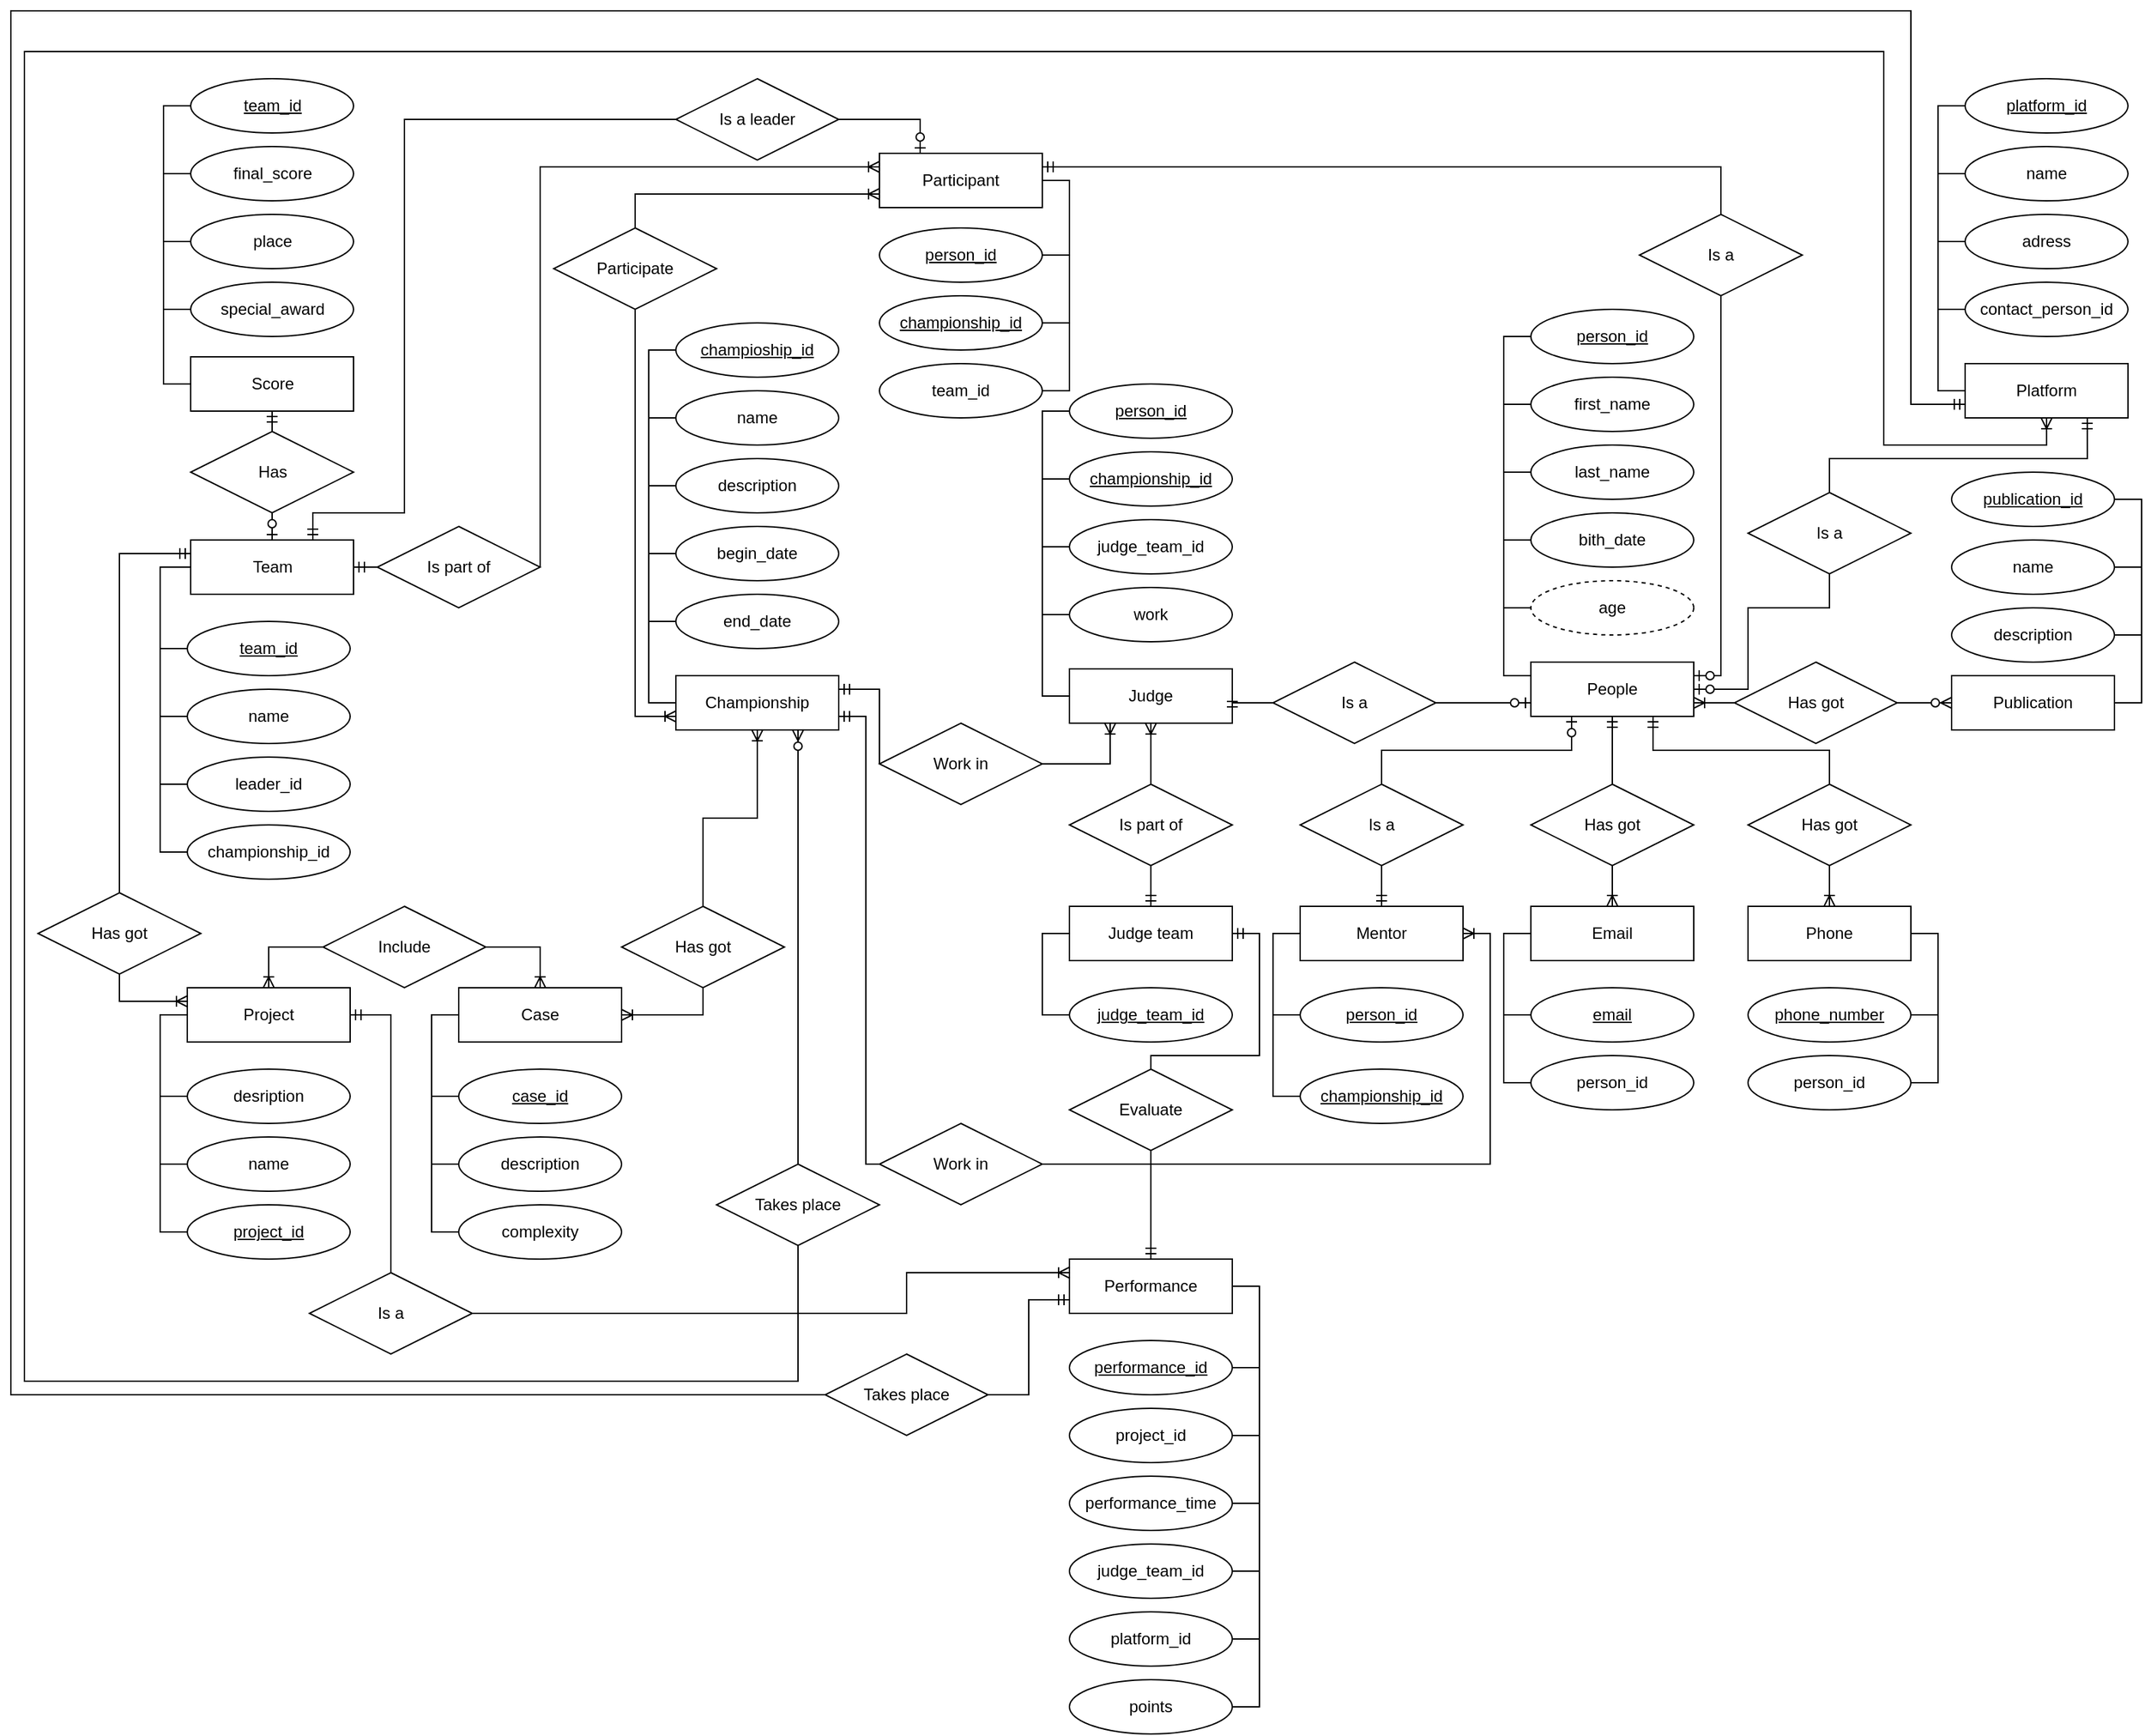 <mxfile version="13.9.5" type="device" pages="2"><diagram id="R2lEEEUBdFMjLlhIrx00" name="ER_v1"><mxGraphModel dx="4666" dy="2903" grid="1" gridSize="10" guides="1" tooltips="1" connect="1" arrows="1" fold="1" page="1" pageScale="1" pageWidth="850" pageHeight="1100" math="0" shadow="0" extFonts="Permanent Marker^https://fonts.googleapis.com/css?family=Permanent+Marker"><root><mxCell id="0"/><mxCell id="1" parent="0"/><mxCell id="8wSPomhHosoOWhh6jRMT-143" style="edgeStyle=orthogonalEdgeStyle;rounded=0;orthogonalLoop=1;jettySize=auto;html=1;exitX=1;exitY=0.25;exitDx=0;exitDy=0;entryX=0;entryY=0.5;entryDx=0;entryDy=0;startArrow=ERmandOne;startFill=0;endArrow=none;endFill=0;" parent="1" source="qvyFiN6-it6VITv6JNtm-59" target="8wSPomhHosoOWhh6jRMT-141" edge="1"><mxGeometry relative="1" as="geometry"><mxPoint x="-940" y="285" as="targetPoint"/><Array as="points"><mxPoint x="-940" y="300"/></Array></mxGeometry></mxCell><mxCell id="8wSPomhHosoOWhh6jRMT-151" style="edgeStyle=orthogonalEdgeStyle;rounded=0;orthogonalLoop=1;jettySize=auto;html=1;exitX=0.75;exitY=1;exitDx=0;exitDy=0;entryX=0.5;entryY=0;entryDx=0;entryDy=0;startArrow=ERzeroToMany;startFill=1;endArrow=none;endFill=0;" parent="1" source="qvyFiN6-it6VITv6JNtm-59" target="8wSPomhHosoOWhh6jRMT-150" edge="1"><mxGeometry relative="1" as="geometry"/></mxCell><mxCell id="8wSPomhHosoOWhh6jRMT-156" style="edgeStyle=orthogonalEdgeStyle;rounded=0;orthogonalLoop=1;jettySize=auto;html=1;exitX=1;exitY=0.75;exitDx=0;exitDy=0;entryX=0;entryY=0.5;entryDx=0;entryDy=0;startArrow=ERmandOne;startFill=0;endArrow=none;endFill=0;" parent="1" source="qvyFiN6-it6VITv6JNtm-59" target="8wSPomhHosoOWhh6jRMT-153" edge="1"><mxGeometry relative="1" as="geometry"><Array as="points"><mxPoint x="-950" y="320"/><mxPoint x="-950" y="650"/></Array></mxGeometry></mxCell><mxCell id="8wSPomhHosoOWhh6jRMT-158" style="edgeStyle=orthogonalEdgeStyle;rounded=0;orthogonalLoop=1;jettySize=auto;html=1;exitX=0.5;exitY=1;exitDx=0;exitDy=0;startArrow=ERoneToMany;startFill=0;endArrow=none;endFill=0;" parent="1" source="qvyFiN6-it6VITv6JNtm-59" target="8wSPomhHosoOWhh6jRMT-157" edge="1"><mxGeometry relative="1" as="geometry"/></mxCell><mxCell id="8wSPomhHosoOWhh6jRMT-164" style="edgeStyle=orthogonalEdgeStyle;rounded=0;orthogonalLoop=1;jettySize=auto;html=1;exitX=0;exitY=0.75;exitDx=0;exitDy=0;entryX=0.5;entryY=1;entryDx=0;entryDy=0;startArrow=ERoneToMany;startFill=0;endArrow=none;endFill=0;" parent="1" source="qvyFiN6-it6VITv6JNtm-59" target="8wSPomhHosoOWhh6jRMT-163" edge="1"><mxGeometry relative="1" as="geometry"><mxPoint x="-1140" y="320" as="targetPoint"/><Array as="points"><mxPoint x="-1120" y="320"/></Array></mxGeometry></mxCell><mxCell id="qvyFiN6-it6VITv6JNtm-59" value="Championship" style="whiteSpace=wrap;html=1;align=center;" parent="1" vertex="1"><mxGeometry x="-1090" y="290" width="120" height="40" as="geometry"/></mxCell><mxCell id="qvyFiN6-it6VITv6JNtm-67" style="edgeStyle=orthogonalEdgeStyle;rounded=0;orthogonalLoop=1;jettySize=auto;html=1;exitX=0;exitY=0.5;exitDx=0;exitDy=0;entryX=0;entryY=0.5;entryDx=0;entryDy=0;endArrow=none;endFill=0;" parent="1" source="qvyFiN6-it6VITv6JNtm-60" target="qvyFiN6-it6VITv6JNtm-59" edge="1"><mxGeometry relative="1" as="geometry"/></mxCell><mxCell id="qvyFiN6-it6VITv6JNtm-60" value="champioship_id" style="ellipse;whiteSpace=wrap;html=1;align=center;fontStyle=4;" parent="1" vertex="1"><mxGeometry x="-1090" y="30" width="120" height="40" as="geometry"/></mxCell><mxCell id="qvyFiN6-it6VITv6JNtm-69" style="edgeStyle=orthogonalEdgeStyle;rounded=0;orthogonalLoop=1;jettySize=auto;html=1;exitX=0;exitY=0.5;exitDx=0;exitDy=0;entryX=0;entryY=0.5;entryDx=0;entryDy=0;endArrow=none;endFill=0;" parent="1" source="qvyFiN6-it6VITv6JNtm-62" target="qvyFiN6-it6VITv6JNtm-59" edge="1"><mxGeometry relative="1" as="geometry"/></mxCell><mxCell id="qvyFiN6-it6VITv6JNtm-62" value="name" style="ellipse;whiteSpace=wrap;html=1;align=center;" parent="1" vertex="1"><mxGeometry x="-1090" y="80" width="120" height="40" as="geometry"/></mxCell><mxCell id="qvyFiN6-it6VITv6JNtm-70" style="edgeStyle=orthogonalEdgeStyle;rounded=0;orthogonalLoop=1;jettySize=auto;html=1;exitX=0;exitY=0.5;exitDx=0;exitDy=0;entryX=0;entryY=0.5;entryDx=0;entryDy=0;endArrow=none;endFill=0;" parent="1" source="qvyFiN6-it6VITv6JNtm-63" target="qvyFiN6-it6VITv6JNtm-59" edge="1"><mxGeometry relative="1" as="geometry"/></mxCell><mxCell id="qvyFiN6-it6VITv6JNtm-63" value="description" style="ellipse;whiteSpace=wrap;html=1;align=center;" parent="1" vertex="1"><mxGeometry x="-1090" y="130" width="120" height="40" as="geometry"/></mxCell><mxCell id="qvyFiN6-it6VITv6JNtm-71" style="edgeStyle=orthogonalEdgeStyle;rounded=0;orthogonalLoop=1;jettySize=auto;html=1;exitX=0;exitY=0.5;exitDx=0;exitDy=0;entryX=0;entryY=0.5;entryDx=0;entryDy=0;endArrow=none;endFill=0;" parent="1" source="qvyFiN6-it6VITv6JNtm-65" target="qvyFiN6-it6VITv6JNtm-59" edge="1"><mxGeometry relative="1" as="geometry"/></mxCell><mxCell id="qvyFiN6-it6VITv6JNtm-65" value="begin_date" style="ellipse;whiteSpace=wrap;html=1;align=center;" parent="1" vertex="1"><mxGeometry x="-1090" y="180" width="120" height="40" as="geometry"/></mxCell><mxCell id="8wSPomhHosoOWhh6jRMT-88" style="edgeStyle=orthogonalEdgeStyle;rounded=0;orthogonalLoop=1;jettySize=auto;html=1;exitX=1;exitY=0.75;exitDx=0;exitDy=0;entryX=0;entryY=0.5;entryDx=0;entryDy=0;endArrow=none;endFill=0;startArrow=ERoneToMany;startFill=0;" parent="1" source="qvyFiN6-it6VITv6JNtm-75" target="8wSPomhHosoOWhh6jRMT-87" edge="1"><mxGeometry relative="1" as="geometry"/></mxCell><mxCell id="8wSPomhHosoOWhh6jRMT-90" style="edgeStyle=orthogonalEdgeStyle;rounded=0;orthogonalLoop=1;jettySize=auto;html=1;exitX=0;exitY=0.25;exitDx=0;exitDy=0;entryX=0;entryY=0.5;entryDx=0;entryDy=0;startArrow=none;startFill=0;endArrow=none;endFill=0;" parent="1" source="qvyFiN6-it6VITv6JNtm-75" target="qvyFiN6-it6VITv6JNtm-77" edge="1"><mxGeometry relative="1" as="geometry"/></mxCell><mxCell id="8wSPomhHosoOWhh6jRMT-91" style="edgeStyle=orthogonalEdgeStyle;rounded=0;orthogonalLoop=1;jettySize=auto;html=1;exitX=0;exitY=0.25;exitDx=0;exitDy=0;entryX=0;entryY=0.5;entryDx=0;entryDy=0;startArrow=none;startFill=0;endArrow=none;endFill=0;" parent="1" source="qvyFiN6-it6VITv6JNtm-75" target="qvyFiN6-it6VITv6JNtm-95" edge="1"><mxGeometry relative="1" as="geometry"/></mxCell><mxCell id="8wSPomhHosoOWhh6jRMT-92" style="edgeStyle=orthogonalEdgeStyle;rounded=0;orthogonalLoop=1;jettySize=auto;html=1;exitX=0;exitY=0.25;exitDx=0;exitDy=0;entryX=0;entryY=0.5;entryDx=0;entryDy=0;startArrow=none;startFill=0;endArrow=none;endFill=0;" parent="1" source="qvyFiN6-it6VITv6JNtm-75" target="qvyFiN6-it6VITv6JNtm-83" edge="1"><mxGeometry relative="1" as="geometry"/></mxCell><mxCell id="8wSPomhHosoOWhh6jRMT-93" style="edgeStyle=orthogonalEdgeStyle;rounded=0;orthogonalLoop=1;jettySize=auto;html=1;exitX=0;exitY=0.25;exitDx=0;exitDy=0;entryX=0;entryY=0.5;entryDx=0;entryDy=0;startArrow=none;startFill=0;endArrow=none;endFill=0;" parent="1" source="qvyFiN6-it6VITv6JNtm-75" target="qvyFiN6-it6VITv6JNtm-79" edge="1"><mxGeometry relative="1" as="geometry"/></mxCell><mxCell id="8wSPomhHosoOWhh6jRMT-94" style="edgeStyle=orthogonalEdgeStyle;rounded=0;orthogonalLoop=1;jettySize=auto;html=1;exitX=0;exitY=0.25;exitDx=0;exitDy=0;entryX=0;entryY=0.5;entryDx=0;entryDy=0;startArrow=none;startFill=0;endArrow=none;endFill=0;" parent="1" source="qvyFiN6-it6VITv6JNtm-75" target="8wSPomhHosoOWhh6jRMT-31" edge="1"><mxGeometry relative="1" as="geometry"/></mxCell><mxCell id="8wSPomhHosoOWhh6jRMT-101" style="edgeStyle=orthogonalEdgeStyle;rounded=0;orthogonalLoop=1;jettySize=auto;html=1;exitX=0.75;exitY=1;exitDx=0;exitDy=0;entryX=0.5;entryY=0;entryDx=0;entryDy=0;startArrow=ERmandOne;startFill=0;endArrow=none;endFill=0;" parent="1" source="qvyFiN6-it6VITv6JNtm-75" target="8wSPomhHosoOWhh6jRMT-99" edge="1"><mxGeometry relative="1" as="geometry"/></mxCell><mxCell id="8wSPomhHosoOWhh6jRMT-111" style="edgeStyle=orthogonalEdgeStyle;rounded=0;orthogonalLoop=1;jettySize=auto;html=1;exitX=0.5;exitY=0;exitDx=0;exitDy=0;entryX=0.25;entryY=1;entryDx=0;entryDy=0;startArrow=none;startFill=0;endArrow=ERzeroToOne;endFill=1;" parent="1" source="8wSPomhHosoOWhh6jRMT-110" target="qvyFiN6-it6VITv6JNtm-75" edge="1"><mxGeometry relative="1" as="geometry"/></mxCell><mxCell id="qvyFiN6-it6VITv6JNtm-75" value="People" style="whiteSpace=wrap;html=1;align=center;" parent="1" vertex="1"><mxGeometry x="-460" y="280" width="120" height="40" as="geometry"/></mxCell><mxCell id="qvyFiN6-it6VITv6JNtm-77" value="person_id" style="ellipse;whiteSpace=wrap;html=1;align=center;fontStyle=4;" parent="1" vertex="1"><mxGeometry x="-460" y="20" width="120" height="40" as="geometry"/></mxCell><mxCell id="qvyFiN6-it6VITv6JNtm-79" value="last_name" style="ellipse;whiteSpace=wrap;html=1;align=center;" parent="1" vertex="1"><mxGeometry x="-460" y="120" width="120" height="40" as="geometry"/></mxCell><mxCell id="qvyFiN6-it6VITv6JNtm-83" value="bith_date" style="ellipse;whiteSpace=wrap;html=1;align=center;" parent="1" vertex="1"><mxGeometry x="-460" y="170" width="120" height="40" as="geometry"/></mxCell><mxCell id="qvyFiN6-it6VITv6JNtm-95" value="age" style="ellipse;whiteSpace=wrap;html=1;align=center;dashed=1;" parent="1" vertex="1"><mxGeometry x="-460" y="220" width="120" height="40" as="geometry"/></mxCell><mxCell id="8wSPomhHosoOWhh6jRMT-171" style="edgeStyle=orthogonalEdgeStyle;rounded=0;orthogonalLoop=1;jettySize=auto;html=1;exitX=0;exitY=0.25;exitDx=0;exitDy=0;entryX=0.5;entryY=0;entryDx=0;entryDy=0;startArrow=ERmandOne;startFill=0;endArrow=none;endFill=0;" parent="1" source="qvyFiN6-it6VITv6JNtm-108" target="8wSPomhHosoOWhh6jRMT-169" edge="1"><mxGeometry relative="1" as="geometry"/></mxCell><mxCell id="-ydikpgZWZd9EPMh-VIu-2" style="edgeStyle=orthogonalEdgeStyle;rounded=0;orthogonalLoop=1;jettySize=auto;html=1;exitX=0;exitY=0.5;exitDx=0;exitDy=0;entryX=0;entryY=0.5;entryDx=0;entryDy=0;endArrow=none;endFill=0;" edge="1" parent="1" source="qvyFiN6-it6VITv6JNtm-108" target="-ydikpgZWZd9EPMh-VIu-1"><mxGeometry relative="1" as="geometry"/></mxCell><mxCell id="qvyFiN6-it6VITv6JNtm-108" value="Team" style="whiteSpace=wrap;html=1;align=center;" parent="1" vertex="1"><mxGeometry x="-1447.5" y="190" width="120" height="40" as="geometry"/></mxCell><mxCell id="qvyFiN6-it6VITv6JNtm-109" style="edgeStyle=orthogonalEdgeStyle;rounded=0;orthogonalLoop=1;jettySize=auto;html=1;exitX=0;exitY=0.5;exitDx=0;exitDy=0;entryX=0;entryY=0.5;entryDx=0;entryDy=0;endArrow=none;endFill=0;" parent="1" source="qvyFiN6-it6VITv6JNtm-110" target="qvyFiN6-it6VITv6JNtm-108" edge="1"><mxGeometry relative="1" as="geometry"/></mxCell><mxCell id="qvyFiN6-it6VITv6JNtm-110" value="team_id" style="ellipse;whiteSpace=wrap;html=1;align=center;fontStyle=4;" parent="1" vertex="1"><mxGeometry x="-1450" y="250" width="120" height="40" as="geometry"/></mxCell><mxCell id="qvyFiN6-it6VITv6JNtm-111" style="edgeStyle=orthogonalEdgeStyle;rounded=0;orthogonalLoop=1;jettySize=auto;html=1;exitX=0;exitY=0.5;exitDx=0;exitDy=0;entryX=0;entryY=0.5;entryDx=0;entryDy=0;endArrow=none;endFill=0;" parent="1" source="qvyFiN6-it6VITv6JNtm-112" target="qvyFiN6-it6VITv6JNtm-108" edge="1"><mxGeometry relative="1" as="geometry"/></mxCell><mxCell id="qvyFiN6-it6VITv6JNtm-112" value="name" style="ellipse;whiteSpace=wrap;html=1;align=center;" parent="1" vertex="1"><mxGeometry x="-1450" y="300" width="120" height="40" as="geometry"/></mxCell><mxCell id="qvyFiN6-it6VITv6JNtm-115" style="edgeStyle=orthogonalEdgeStyle;rounded=0;orthogonalLoop=1;jettySize=auto;html=1;exitX=0;exitY=0.5;exitDx=0;exitDy=0;entryX=0;entryY=0.5;entryDx=0;entryDy=0;endArrow=none;endFill=0;" parent="1" source="qvyFiN6-it6VITv6JNtm-116" target="qvyFiN6-it6VITv6JNtm-108" edge="1"><mxGeometry relative="1" as="geometry"/></mxCell><mxCell id="qvyFiN6-it6VITv6JNtm-116" value="leader_id" style="ellipse;whiteSpace=wrap;html=1;align=center;" parent="1" vertex="1"><mxGeometry x="-1450" y="350" width="120" height="40" as="geometry"/></mxCell><mxCell id="8wSPomhHosoOWhh6jRMT-168" style="edgeStyle=orthogonalEdgeStyle;rounded=0;orthogonalLoop=1;jettySize=auto;html=1;exitX=0.5;exitY=0;exitDx=0;exitDy=0;entryX=0;entryY=0.5;entryDx=0;entryDy=0;startArrow=ERoneToMany;startFill=0;endArrow=none;endFill=0;" parent="1" source="qvyFiN6-it6VITv6JNtm-156" target="8wSPomhHosoOWhh6jRMT-166" edge="1"><mxGeometry relative="1" as="geometry"/></mxCell><mxCell id="8wSPomhHosoOWhh6jRMT-170" style="edgeStyle=orthogonalEdgeStyle;rounded=0;orthogonalLoop=1;jettySize=auto;html=1;exitX=0;exitY=0.25;exitDx=0;exitDy=0;entryX=0.5;entryY=1;entryDx=0;entryDy=0;startArrow=ERoneToMany;startFill=0;endArrow=none;endFill=0;" parent="1" source="qvyFiN6-it6VITv6JNtm-156" target="8wSPomhHosoOWhh6jRMT-169" edge="1"><mxGeometry relative="1" as="geometry"/></mxCell><mxCell id="8wSPomhHosoOWhh6jRMT-173" style="edgeStyle=orthogonalEdgeStyle;rounded=0;orthogonalLoop=1;jettySize=auto;html=1;exitX=1;exitY=0.5;exitDx=0;exitDy=0;entryX=0.5;entryY=0;entryDx=0;entryDy=0;startArrow=ERmandOne;startFill=0;endArrow=none;endFill=0;" parent="1" source="qvyFiN6-it6VITv6JNtm-156" target="8wSPomhHosoOWhh6jRMT-172" edge="1"><mxGeometry relative="1" as="geometry"/></mxCell><mxCell id="qvyFiN6-it6VITv6JNtm-156" value="Project" style="whiteSpace=wrap;html=1;align=center;" parent="1" vertex="1"><mxGeometry x="-1450" y="520" width="120" height="40" as="geometry"/></mxCell><mxCell id="qvyFiN6-it6VITv6JNtm-157" style="edgeStyle=orthogonalEdgeStyle;rounded=0;orthogonalLoop=1;jettySize=auto;html=1;exitX=0;exitY=0.5;exitDx=0;exitDy=0;entryX=0;entryY=0.5;entryDx=0;entryDy=0;endArrow=none;endFill=0;" parent="1" source="qvyFiN6-it6VITv6JNtm-158" target="qvyFiN6-it6VITv6JNtm-156" edge="1"><mxGeometry relative="1" as="geometry"/></mxCell><mxCell id="qvyFiN6-it6VITv6JNtm-158" value="project_id" style="ellipse;whiteSpace=wrap;html=1;align=center;fontStyle=4;" parent="1" vertex="1"><mxGeometry x="-1450" y="680" width="120" height="40" as="geometry"/></mxCell><mxCell id="qvyFiN6-it6VITv6JNtm-159" style="edgeStyle=orthogonalEdgeStyle;rounded=0;orthogonalLoop=1;jettySize=auto;html=1;exitX=0;exitY=0.5;exitDx=0;exitDy=0;entryX=0;entryY=0.5;entryDx=0;entryDy=0;endArrow=none;endFill=0;" parent="1" source="qvyFiN6-it6VITv6JNtm-160" target="qvyFiN6-it6VITv6JNtm-156" edge="1"><mxGeometry relative="1" as="geometry"/></mxCell><mxCell id="qvyFiN6-it6VITv6JNtm-160" value="name" style="ellipse;whiteSpace=wrap;html=1;align=center;" parent="1" vertex="1"><mxGeometry x="-1450" y="630" width="120" height="40" as="geometry"/></mxCell><mxCell id="qvyFiN6-it6VITv6JNtm-161" style="edgeStyle=orthogonalEdgeStyle;rounded=0;orthogonalLoop=1;jettySize=auto;html=1;exitX=0;exitY=0.5;exitDx=0;exitDy=0;entryX=0;entryY=0.5;entryDx=0;entryDy=0;endArrow=none;endFill=0;" parent="1" source="qvyFiN6-it6VITv6JNtm-162" target="qvyFiN6-it6VITv6JNtm-156" edge="1"><mxGeometry relative="1" as="geometry"/></mxCell><mxCell id="qvyFiN6-it6VITv6JNtm-162" value="desription" style="ellipse;whiteSpace=wrap;html=1;align=center;" parent="1" vertex="1"><mxGeometry x="-1450" y="580" width="120" height="40" as="geometry"/></mxCell><mxCell id="8wSPomhHosoOWhh6jRMT-140" style="edgeStyle=orthogonalEdgeStyle;rounded=0;orthogonalLoop=1;jettySize=auto;html=1;exitX=0.5;exitY=1;exitDx=0;exitDy=0;entryX=0.5;entryY=0;entryDx=0;entryDy=0;startArrow=ERoneToMany;startFill=0;endArrow=none;endFill=0;" parent="1" source="qvyFiN6-it6VITv6JNtm-170" target="8wSPomhHosoOWhh6jRMT-137" edge="1"><mxGeometry relative="1" as="geometry"/></mxCell><mxCell id="8wSPomhHosoOWhh6jRMT-142" style="edgeStyle=orthogonalEdgeStyle;rounded=0;orthogonalLoop=1;jettySize=auto;html=1;exitX=0.25;exitY=1;exitDx=0;exitDy=0;entryX=1;entryY=0.5;entryDx=0;entryDy=0;startArrow=ERoneToMany;startFill=0;endArrow=none;endFill=0;" parent="1" source="qvyFiN6-it6VITv6JNtm-170" target="8wSPomhHosoOWhh6jRMT-141" edge="1"><mxGeometry relative="1" as="geometry"><Array as="points"><mxPoint x="-770" y="355"/></Array></mxGeometry></mxCell><mxCell id="qvyFiN6-it6VITv6JNtm-170" value="Judge" style="whiteSpace=wrap;html=1;align=center;" parent="1" vertex="1"><mxGeometry x="-800.01" y="285" width="120" height="40" as="geometry"/></mxCell><mxCell id="qvyFiN6-it6VITv6JNtm-171" style="edgeStyle=orthogonalEdgeStyle;rounded=0;orthogonalLoop=1;jettySize=auto;html=1;exitX=0;exitY=0.5;exitDx=0;exitDy=0;entryX=0;entryY=0.5;entryDx=0;entryDy=0;endArrow=none;endFill=0;" parent="1" source="qvyFiN6-it6VITv6JNtm-172" target="qvyFiN6-it6VITv6JNtm-170" edge="1"><mxGeometry relative="1" as="geometry"/></mxCell><mxCell id="qvyFiN6-it6VITv6JNtm-172" value="person_id" style="ellipse;whiteSpace=wrap;html=1;align=center;fontStyle=4;" parent="1" vertex="1"><mxGeometry x="-800.01" y="75" width="120" height="40" as="geometry"/></mxCell><mxCell id="qvyFiN6-it6VITv6JNtm-173" style="edgeStyle=orthogonalEdgeStyle;rounded=0;orthogonalLoop=1;jettySize=auto;html=1;exitX=0;exitY=0.5;exitDx=0;exitDy=0;entryX=0;entryY=0.5;entryDx=0;entryDy=0;endArrow=none;endFill=0;" parent="1" source="qvyFiN6-it6VITv6JNtm-174" target="qvyFiN6-it6VITv6JNtm-170" edge="1"><mxGeometry relative="1" as="geometry"/></mxCell><mxCell id="qvyFiN6-it6VITv6JNtm-174" value="work" style="ellipse;whiteSpace=wrap;html=1;align=center;" parent="1" vertex="1"><mxGeometry x="-800.01" y="225" width="120" height="40" as="geometry"/></mxCell><mxCell id="qvyFiN6-it6VITv6JNtm-175" style="edgeStyle=orthogonalEdgeStyle;rounded=0;orthogonalLoop=1;jettySize=auto;html=1;exitX=0;exitY=0.5;exitDx=0;exitDy=0;entryX=0;entryY=0.5;entryDx=0;entryDy=0;endArrow=none;endFill=0;" parent="1" source="8wSPomhHosoOWhh6jRMT-34" target="qvyFiN6-it6VITv6JNtm-170" edge="1"><mxGeometry relative="1" as="geometry"><mxPoint x="-840.01" y="245" as="sourcePoint"/></mxGeometry></mxCell><mxCell id="8wSPomhHosoOWhh6jRMT-146" style="edgeStyle=orthogonalEdgeStyle;rounded=0;orthogonalLoop=1;jettySize=auto;html=1;exitX=1;exitY=0.5;exitDx=0;exitDy=0;entryX=0.5;entryY=0;entryDx=0;entryDy=0;startArrow=ERmandOne;startFill=0;endArrow=none;endFill=0;" parent="1" source="qvyFiN6-it6VITv6JNtm-177" target="8wSPomhHosoOWhh6jRMT-144" edge="1"><mxGeometry relative="1" as="geometry"><Array as="points"><mxPoint x="-660" y="480"/><mxPoint x="-660" y="570"/><mxPoint x="-740" y="570"/></Array></mxGeometry></mxCell><mxCell id="qvyFiN6-it6VITv6JNtm-177" value="Judge team" style="whiteSpace=wrap;html=1;align=center;" parent="1" vertex="1"><mxGeometry x="-800.01" y="460" width="120" height="40" as="geometry"/></mxCell><mxCell id="qvyFiN6-it6VITv6JNtm-178" style="edgeStyle=orthogonalEdgeStyle;rounded=0;orthogonalLoop=1;jettySize=auto;html=1;exitX=0;exitY=0.5;exitDx=0;exitDy=0;entryX=0;entryY=0.5;entryDx=0;entryDy=0;endArrow=none;endFill=0;" parent="1" source="qvyFiN6-it6VITv6JNtm-179" target="qvyFiN6-it6VITv6JNtm-177" edge="1"><mxGeometry relative="1" as="geometry"/></mxCell><mxCell id="qvyFiN6-it6VITv6JNtm-179" value="judge_team_id" style="ellipse;whiteSpace=wrap;html=1;align=center;fontStyle=4;" parent="1" vertex="1"><mxGeometry x="-800.01" y="520" width="120" height="40" as="geometry"/></mxCell><mxCell id="8wSPomhHosoOWhh6jRMT-149" style="edgeStyle=orthogonalEdgeStyle;rounded=0;orthogonalLoop=1;jettySize=auto;html=1;exitX=0;exitY=0.75;exitDx=0;exitDy=0;entryX=0;entryY=0.5;entryDx=0;entryDy=0;startArrow=ERmandOne;startFill=0;endArrow=none;endFill=0;" parent="1" source="qvyFiN6-it6VITv6JNtm-199" target="8wSPomhHosoOWhh6jRMT-147" edge="1"><mxGeometry relative="1" as="geometry"><Array as="points"><mxPoint x="-180" y="90"/><mxPoint x="-180" y="-200"/><mxPoint x="-1580" y="-200"/><mxPoint x="-1580" y="820"/></Array></mxGeometry></mxCell><mxCell id="8wSPomhHosoOWhh6jRMT-152" style="edgeStyle=orthogonalEdgeStyle;rounded=0;orthogonalLoop=1;jettySize=auto;html=1;exitX=0.5;exitY=1;exitDx=0;exitDy=0;entryX=0.5;entryY=1;entryDx=0;entryDy=0;startArrow=ERoneToMany;startFill=0;endArrow=none;endFill=0;" parent="1" source="qvyFiN6-it6VITv6JNtm-199" target="8wSPomhHosoOWhh6jRMT-150" edge="1"><mxGeometry relative="1" as="geometry"><Array as="points"><mxPoint x="-80" y="120"/><mxPoint x="-200" y="120"/><mxPoint x="-200" y="-170"/><mxPoint x="-1570" y="-170"/><mxPoint x="-1570" y="810"/><mxPoint x="-1000" y="810"/></Array></mxGeometry></mxCell><mxCell id="qvyFiN6-it6VITv6JNtm-199" value="Platform" style="whiteSpace=wrap;html=1;align=center;" parent="1" vertex="1"><mxGeometry x="-140.04" y="60" width="120" height="40" as="geometry"/></mxCell><mxCell id="qvyFiN6-it6VITv6JNtm-200" style="edgeStyle=orthogonalEdgeStyle;rounded=0;orthogonalLoop=1;jettySize=auto;html=1;exitX=0;exitY=0.5;exitDx=0;exitDy=0;entryX=0;entryY=0.5;entryDx=0;entryDy=0;endArrow=none;endFill=0;" parent="1" source="qvyFiN6-it6VITv6JNtm-201" target="qvyFiN6-it6VITv6JNtm-199" edge="1"><mxGeometry relative="1" as="geometry"/></mxCell><mxCell id="qvyFiN6-it6VITv6JNtm-201" value="platform_id" style="ellipse;whiteSpace=wrap;html=1;align=center;fontStyle=4;" parent="1" vertex="1"><mxGeometry x="-140.04" y="-150" width="120" height="40" as="geometry"/></mxCell><mxCell id="qvyFiN6-it6VITv6JNtm-202" style="edgeStyle=orthogonalEdgeStyle;rounded=0;orthogonalLoop=1;jettySize=auto;html=1;exitX=0;exitY=0.5;exitDx=0;exitDy=0;entryX=0;entryY=0.5;entryDx=0;entryDy=0;endArrow=none;endFill=0;" parent="1" source="qvyFiN6-it6VITv6JNtm-203" target="qvyFiN6-it6VITv6JNtm-199" edge="1"><mxGeometry relative="1" as="geometry"/></mxCell><mxCell id="qvyFiN6-it6VITv6JNtm-203" value="name" style="ellipse;whiteSpace=wrap;html=1;align=center;" parent="1" vertex="1"><mxGeometry x="-140.04" y="-100" width="120" height="40" as="geometry"/></mxCell><mxCell id="qvyFiN6-it6VITv6JNtm-204" style="edgeStyle=orthogonalEdgeStyle;rounded=0;orthogonalLoop=1;jettySize=auto;html=1;exitX=0;exitY=0.5;exitDx=0;exitDy=0;entryX=0;entryY=0.5;entryDx=0;entryDy=0;endArrow=none;endFill=0;" parent="1" source="qvyFiN6-it6VITv6JNtm-205" target="qvyFiN6-it6VITv6JNtm-199" edge="1"><mxGeometry relative="1" as="geometry"/></mxCell><mxCell id="qvyFiN6-it6VITv6JNtm-205" value="adress" style="ellipse;whiteSpace=wrap;html=1;align=center;" parent="1" vertex="1"><mxGeometry x="-140.04" y="-50" width="120" height="40" as="geometry"/></mxCell><mxCell id="qvyFiN6-it6VITv6JNtm-216" style="edgeStyle=orthogonalEdgeStyle;rounded=0;orthogonalLoop=1;jettySize=auto;html=1;exitX=0;exitY=0.5;exitDx=0;exitDy=0;entryX=0;entryY=0.5;entryDx=0;entryDy=0;endArrow=none;endFill=0;" parent="1" source="qvyFiN6-it6VITv6JNtm-206" target="qvyFiN6-it6VITv6JNtm-199" edge="1"><mxGeometry relative="1" as="geometry"/></mxCell><mxCell id="qvyFiN6-it6VITv6JNtm-206" value="contact_person_id" style="ellipse;whiteSpace=wrap;html=1;align=center;" parent="1" vertex="1"><mxGeometry x="-140.04" width="120" height="40" as="geometry"/></mxCell><mxCell id="8wSPomhHosoOWhh6jRMT-5" style="edgeStyle=orthogonalEdgeStyle;rounded=0;orthogonalLoop=1;jettySize=auto;html=1;exitX=0;exitY=0.5;exitDx=0;exitDy=0;entryX=0;entryY=0.5;entryDx=0;entryDy=0;endArrow=none;endFill=0;" parent="1" source="8wSPomhHosoOWhh6jRMT-1" target="8wSPomhHosoOWhh6jRMT-4" edge="1"><mxGeometry relative="1" as="geometry"/></mxCell><mxCell id="8wSPomhHosoOWhh6jRMT-6" style="edgeStyle=orthogonalEdgeStyle;rounded=0;orthogonalLoop=1;jettySize=auto;html=1;exitX=0;exitY=0.5;exitDx=0;exitDy=0;entryX=0;entryY=0.5;entryDx=0;entryDy=0;endArrow=none;endFill=0;" parent="1" source="8wSPomhHosoOWhh6jRMT-1" target="8wSPomhHosoOWhh6jRMT-3" edge="1"><mxGeometry relative="1" as="geometry"/></mxCell><mxCell id="8wSPomhHosoOWhh6jRMT-1" value="Email" style="whiteSpace=wrap;html=1;align=center;" parent="1" vertex="1"><mxGeometry x="-460" y="460" width="120" height="40" as="geometry"/></mxCell><mxCell id="8wSPomhHosoOWhh6jRMT-3" value="email" style="ellipse;whiteSpace=wrap;html=1;align=center;fontStyle=4;" parent="1" vertex="1"><mxGeometry x="-460" y="520" width="120" height="40" as="geometry"/></mxCell><mxCell id="8wSPomhHosoOWhh6jRMT-4" value="person_id" style="ellipse;whiteSpace=wrap;html=1;align=center;" parent="1" vertex="1"><mxGeometry x="-460" y="570" width="120" height="40" as="geometry"/></mxCell><mxCell id="8wSPomhHosoOWhh6jRMT-13" style="edgeStyle=orthogonalEdgeStyle;rounded=0;orthogonalLoop=1;jettySize=auto;html=1;exitX=1;exitY=0.5;exitDx=0;exitDy=0;entryX=1;entryY=0.5;entryDx=0;entryDy=0;endArrow=none;endFill=0;" parent="1" source="8wSPomhHosoOWhh6jRMT-15" target="8wSPomhHosoOWhh6jRMT-17" edge="1"><mxGeometry relative="1" as="geometry"/></mxCell><mxCell id="8wSPomhHosoOWhh6jRMT-14" style="edgeStyle=orthogonalEdgeStyle;rounded=0;orthogonalLoop=1;jettySize=auto;html=1;exitX=1;exitY=0.5;exitDx=0;exitDy=0;entryX=1;entryY=0.5;entryDx=0;entryDy=0;endArrow=none;endFill=0;" parent="1" source="8wSPomhHosoOWhh6jRMT-15" target="8wSPomhHosoOWhh6jRMT-16" edge="1"><mxGeometry relative="1" as="geometry"/></mxCell><mxCell id="8wSPomhHosoOWhh6jRMT-15" value="Phone" style="whiteSpace=wrap;html=1;align=center;" parent="1" vertex="1"><mxGeometry x="-300" y="460" width="120" height="40" as="geometry"/></mxCell><mxCell id="8wSPomhHosoOWhh6jRMT-16" value="phone_number" style="ellipse;whiteSpace=wrap;html=1;align=center;fontStyle=4;" parent="1" vertex="1"><mxGeometry x="-300" y="520" width="120" height="40" as="geometry"/></mxCell><mxCell id="8wSPomhHosoOWhh6jRMT-17" value="person_id" style="ellipse;whiteSpace=wrap;html=1;align=center;" parent="1" vertex="1"><mxGeometry x="-300" y="570" width="120" height="40" as="geometry"/></mxCell><mxCell id="8wSPomhHosoOWhh6jRMT-95" style="edgeStyle=orthogonalEdgeStyle;rounded=0;orthogonalLoop=1;jettySize=auto;html=1;exitX=1;exitY=0.5;exitDx=0;exitDy=0;entryX=1;entryY=0.5;entryDx=0;entryDy=0;startArrow=none;startFill=0;endArrow=none;endFill=0;" parent="1" source="8wSPomhHosoOWhh6jRMT-18" target="8wSPomhHosoOWhh6jRMT-20" edge="1"><mxGeometry relative="1" as="geometry"/></mxCell><mxCell id="8wSPomhHosoOWhh6jRMT-96" style="edgeStyle=orthogonalEdgeStyle;rounded=0;orthogonalLoop=1;jettySize=auto;html=1;exitX=1;exitY=0.5;exitDx=0;exitDy=0;entryX=1;entryY=0.5;entryDx=0;entryDy=0;startArrow=none;startFill=0;endArrow=none;endFill=0;" parent="1" source="8wSPomhHosoOWhh6jRMT-18" target="8wSPomhHosoOWhh6jRMT-21" edge="1"><mxGeometry relative="1" as="geometry"/></mxCell><mxCell id="8wSPomhHosoOWhh6jRMT-97" style="edgeStyle=orthogonalEdgeStyle;rounded=0;orthogonalLoop=1;jettySize=auto;html=1;exitX=1;exitY=0.5;exitDx=0;exitDy=0;entryX=1;entryY=0.5;entryDx=0;entryDy=0;startArrow=none;startFill=0;endArrow=none;endFill=0;" parent="1" source="8wSPomhHosoOWhh6jRMT-18" target="8wSPomhHosoOWhh6jRMT-19" edge="1"><mxGeometry relative="1" as="geometry"/></mxCell><mxCell id="8wSPomhHosoOWhh6jRMT-18" value="Publication" style="whiteSpace=wrap;html=1;align=center;" parent="1" vertex="1"><mxGeometry x="-150" y="290" width="120" height="40" as="geometry"/></mxCell><mxCell id="8wSPomhHosoOWhh6jRMT-19" value="publication_id" style="ellipse;whiteSpace=wrap;html=1;align=center;fontStyle=4;" parent="1" vertex="1"><mxGeometry x="-150" y="140" width="120" height="40" as="geometry"/></mxCell><mxCell id="8wSPomhHosoOWhh6jRMT-20" value="description" style="ellipse;whiteSpace=wrap;html=1;align=center;" parent="1" vertex="1"><mxGeometry x="-150" y="240" width="120" height="40" as="geometry"/></mxCell><mxCell id="8wSPomhHosoOWhh6jRMT-21" value="name" style="ellipse;whiteSpace=wrap;html=1;align=center;" parent="1" vertex="1"><mxGeometry x="-150" y="190" width="120" height="40" as="geometry"/></mxCell><mxCell id="8wSPomhHosoOWhh6jRMT-31" value="first_name" style="ellipse;whiteSpace=wrap;html=1;align=center;" parent="1" vertex="1"><mxGeometry x="-460" y="70" width="120" height="40" as="geometry"/></mxCell><mxCell id="8wSPomhHosoOWhh6jRMT-34" value="judge_team_id" style="ellipse;whiteSpace=wrap;html=1;align=center;" parent="1" vertex="1"><mxGeometry x="-800.01" y="175" width="120" height="40" as="geometry"/></mxCell><mxCell id="8wSPomhHosoOWhh6jRMT-36" style="edgeStyle=orthogonalEdgeStyle;rounded=0;orthogonalLoop=1;jettySize=auto;html=1;exitX=0;exitY=0.5;exitDx=0;exitDy=0;entryX=0;entryY=0.5;entryDx=0;entryDy=0;endArrow=none;endFill=0;" parent="1" source="8wSPomhHosoOWhh6jRMT-35" target="qvyFiN6-it6VITv6JNtm-170" edge="1"><mxGeometry relative="1" as="geometry"/></mxCell><mxCell id="8wSPomhHosoOWhh6jRMT-35" value="championship_id" style="ellipse;whiteSpace=wrap;html=1;align=center;fontStyle=4;" parent="1" vertex="1"><mxGeometry x="-800.01" y="125" width="120" height="40" as="geometry"/></mxCell><mxCell id="8wSPomhHosoOWhh6jRMT-38" style="edgeStyle=orthogonalEdgeStyle;rounded=0;orthogonalLoop=1;jettySize=auto;html=1;exitX=0;exitY=0.5;exitDx=0;exitDy=0;entryX=0;entryY=0.5;entryDx=0;entryDy=0;endArrow=none;endFill=0;" parent="1" source="8wSPomhHosoOWhh6jRMT-37" target="qvyFiN6-it6VITv6JNtm-59" edge="1"><mxGeometry relative="1" as="geometry"/></mxCell><mxCell id="8wSPomhHosoOWhh6jRMT-37" value="end_date" style="ellipse;whiteSpace=wrap;html=1;align=center;" parent="1" vertex="1"><mxGeometry x="-1090" y="230" width="120" height="40" as="geometry"/></mxCell><mxCell id="8wSPomhHosoOWhh6jRMT-176" style="edgeStyle=orthogonalEdgeStyle;rounded=0;orthogonalLoop=1;jettySize=auto;html=1;exitX=0.5;exitY=1;exitDx=0;exitDy=0;entryX=0.5;entryY=0;entryDx=0;entryDy=0;startArrow=ERmandOne;startFill=0;endArrow=none;endFill=0;" parent="1" source="8wSPomhHosoOWhh6jRMT-46" target="8wSPomhHosoOWhh6jRMT-175" edge="1"><mxGeometry relative="1" as="geometry"/></mxCell><mxCell id="8wSPomhHosoOWhh6jRMT-46" value="Score" style="whiteSpace=wrap;html=1;align=center;" parent="1" vertex="1"><mxGeometry x="-1447.5" y="55" width="120" height="40" as="geometry"/></mxCell><mxCell id="8wSPomhHosoOWhh6jRMT-50" style="edgeStyle=orthogonalEdgeStyle;rounded=0;orthogonalLoop=1;jettySize=auto;html=1;exitX=0;exitY=0.5;exitDx=0;exitDy=0;entryX=0;entryY=0.5;entryDx=0;entryDy=0;endArrow=none;endFill=0;" parent="1" source="8wSPomhHosoOWhh6jRMT-48" target="8wSPomhHosoOWhh6jRMT-46" edge="1"><mxGeometry relative="1" as="geometry"/></mxCell><mxCell id="8wSPomhHosoOWhh6jRMT-48" value="team_id" style="ellipse;whiteSpace=wrap;html=1;align=center;fontStyle=4;" parent="1" vertex="1"><mxGeometry x="-1447.5" y="-150" width="120" height="40" as="geometry"/></mxCell><mxCell id="8wSPomhHosoOWhh6jRMT-55" style="edgeStyle=orthogonalEdgeStyle;rounded=0;orthogonalLoop=1;jettySize=auto;html=1;exitX=0;exitY=0.5;exitDx=0;exitDy=0;entryX=0;entryY=0.5;entryDx=0;entryDy=0;endArrow=none;endFill=0;" parent="1" source="8wSPomhHosoOWhh6jRMT-51" target="8wSPomhHosoOWhh6jRMT-46" edge="1"><mxGeometry relative="1" as="geometry"/></mxCell><mxCell id="8wSPomhHosoOWhh6jRMT-51" value="place" style="ellipse;whiteSpace=wrap;html=1;align=center;" parent="1" vertex="1"><mxGeometry x="-1447.5" y="-50" width="120" height="40" as="geometry"/></mxCell><mxCell id="8wSPomhHosoOWhh6jRMT-54" style="edgeStyle=orthogonalEdgeStyle;rounded=0;orthogonalLoop=1;jettySize=auto;html=1;exitX=0;exitY=0.5;exitDx=0;exitDy=0;entryX=0;entryY=0.5;entryDx=0;entryDy=0;endArrow=none;endFill=0;" parent="1" source="8wSPomhHosoOWhh6jRMT-52" target="8wSPomhHosoOWhh6jRMT-46" edge="1"><mxGeometry relative="1" as="geometry"/></mxCell><mxCell id="8wSPomhHosoOWhh6jRMT-52" value="final_score" style="ellipse;whiteSpace=wrap;html=1;align=center;" parent="1" vertex="1"><mxGeometry x="-1447.5" y="-100" width="120" height="40" as="geometry"/></mxCell><mxCell id="8wSPomhHosoOWhh6jRMT-56" style="edgeStyle=orthogonalEdgeStyle;rounded=0;orthogonalLoop=1;jettySize=auto;html=1;exitX=0;exitY=0.5;exitDx=0;exitDy=0;entryX=0;entryY=0.5;entryDx=0;entryDy=0;endArrow=none;endFill=0;" parent="1" source="8wSPomhHosoOWhh6jRMT-53" target="8wSPomhHosoOWhh6jRMT-46" edge="1"><mxGeometry relative="1" as="geometry"/></mxCell><mxCell id="8wSPomhHosoOWhh6jRMT-53" value="special_award" style="ellipse;whiteSpace=wrap;html=1;align=center;" parent="1" vertex="1"><mxGeometry x="-1447.5" width="120" height="40" as="geometry"/></mxCell><mxCell id="8wSPomhHosoOWhh6jRMT-159" style="edgeStyle=orthogonalEdgeStyle;rounded=0;orthogonalLoop=1;jettySize=auto;html=1;exitX=1;exitY=0.5;exitDx=0;exitDy=0;entryX=0.5;entryY=1;entryDx=0;entryDy=0;startArrow=ERoneToMany;startFill=0;endArrow=none;endFill=0;" parent="1" source="8wSPomhHosoOWhh6jRMT-57" target="8wSPomhHosoOWhh6jRMT-157" edge="1"><mxGeometry relative="1" as="geometry"/></mxCell><mxCell id="8wSPomhHosoOWhh6jRMT-167" style="edgeStyle=orthogonalEdgeStyle;rounded=0;orthogonalLoop=1;jettySize=auto;html=1;exitX=0.5;exitY=0;exitDx=0;exitDy=0;entryX=1;entryY=0.5;entryDx=0;entryDy=0;startArrow=ERoneToMany;startFill=0;endArrow=none;endFill=0;" parent="1" source="8wSPomhHosoOWhh6jRMT-57" target="8wSPomhHosoOWhh6jRMT-166" edge="1"><mxGeometry relative="1" as="geometry"/></mxCell><mxCell id="8wSPomhHosoOWhh6jRMT-57" value="Case" style="whiteSpace=wrap;html=1;align=center;" parent="1" vertex="1"><mxGeometry x="-1250" y="520" width="120" height="40" as="geometry"/></mxCell><mxCell id="8wSPomhHosoOWhh6jRMT-161" style="edgeStyle=orthogonalEdgeStyle;rounded=0;orthogonalLoop=1;jettySize=auto;html=1;exitX=0;exitY=0.5;exitDx=0;exitDy=0;entryX=0;entryY=0.5;entryDx=0;entryDy=0;startArrow=none;startFill=0;endArrow=none;endFill=0;" parent="1" source="8wSPomhHosoOWhh6jRMT-58" target="8wSPomhHosoOWhh6jRMT-57" edge="1"><mxGeometry relative="1" as="geometry"/></mxCell><mxCell id="8wSPomhHosoOWhh6jRMT-58" value="case_id" style="ellipse;whiteSpace=wrap;html=1;align=center;fontStyle=4;" parent="1" vertex="1"><mxGeometry x="-1250" y="580" width="120" height="40" as="geometry"/></mxCell><mxCell id="8wSPomhHosoOWhh6jRMT-63" style="edgeStyle=orthogonalEdgeStyle;rounded=0;orthogonalLoop=1;jettySize=auto;html=1;exitX=0;exitY=0.5;exitDx=0;exitDy=0;entryX=0;entryY=0.5;entryDx=0;entryDy=0;endArrow=none;endFill=0;" parent="1" source="8wSPomhHosoOWhh6jRMT-59" target="8wSPomhHosoOWhh6jRMT-57" edge="1"><mxGeometry relative="1" as="geometry"/></mxCell><mxCell id="8wSPomhHosoOWhh6jRMT-59" value="description" style="ellipse;whiteSpace=wrap;html=1;align=center;" parent="1" vertex="1"><mxGeometry x="-1250" y="630" width="120" height="40" as="geometry"/></mxCell><mxCell id="8wSPomhHosoOWhh6jRMT-162" style="edgeStyle=orthogonalEdgeStyle;rounded=0;orthogonalLoop=1;jettySize=auto;html=1;exitX=0;exitY=0.5;exitDx=0;exitDy=0;entryX=0;entryY=0.5;entryDx=0;entryDy=0;startArrow=none;startFill=0;endArrow=none;endFill=0;" parent="1" source="8wSPomhHosoOWhh6jRMT-60" target="8wSPomhHosoOWhh6jRMT-57" edge="1"><mxGeometry relative="1" as="geometry"/></mxCell><mxCell id="8wSPomhHosoOWhh6jRMT-60" value="complexity" style="ellipse;whiteSpace=wrap;html=1;align=center;" parent="1" vertex="1"><mxGeometry x="-1250" y="680" width="120" height="40" as="geometry"/></mxCell><mxCell id="8wSPomhHosoOWhh6jRMT-145" style="edgeStyle=orthogonalEdgeStyle;rounded=0;orthogonalLoop=1;jettySize=auto;html=1;exitX=0.5;exitY=0;exitDx=0;exitDy=0;entryX=0.5;entryY=1;entryDx=0;entryDy=0;startArrow=ERmandOne;startFill=0;endArrow=none;endFill=0;" parent="1" source="8wSPomhHosoOWhh6jRMT-73" target="8wSPomhHosoOWhh6jRMT-144" edge="1"><mxGeometry relative="1" as="geometry"><mxPoint x="-740.01" y="700" as="targetPoint"/></mxGeometry></mxCell><mxCell id="8wSPomhHosoOWhh6jRMT-148" style="edgeStyle=orthogonalEdgeStyle;rounded=0;orthogonalLoop=1;jettySize=auto;html=1;exitX=0;exitY=0.75;exitDx=0;exitDy=0;entryX=1;entryY=0.5;entryDx=0;entryDy=0;startArrow=ERmandOne;startFill=0;endArrow=none;endFill=0;" parent="1" source="8wSPomhHosoOWhh6jRMT-73" target="8wSPomhHosoOWhh6jRMT-147" edge="1"><mxGeometry relative="1" as="geometry"/></mxCell><mxCell id="8wSPomhHosoOWhh6jRMT-174" style="edgeStyle=orthogonalEdgeStyle;rounded=0;orthogonalLoop=1;jettySize=auto;html=1;exitX=0;exitY=0.25;exitDx=0;exitDy=0;entryX=1;entryY=0.5;entryDx=0;entryDy=0;startArrow=ERoneToMany;startFill=0;endArrow=none;endFill=0;" parent="1" source="8wSPomhHosoOWhh6jRMT-73" target="8wSPomhHosoOWhh6jRMT-172" edge="1"><mxGeometry relative="1" as="geometry"><Array as="points"><mxPoint x="-920" y="730"/><mxPoint x="-920" y="760"/></Array></mxGeometry></mxCell><mxCell id="8wSPomhHosoOWhh6jRMT-73" value="Performance" style="whiteSpace=wrap;html=1;align=center;" parent="1" vertex="1"><mxGeometry x="-800.01" y="720" width="120" height="40" as="geometry"/></mxCell><mxCell id="8wSPomhHosoOWhh6jRMT-80" style="edgeStyle=orthogonalEdgeStyle;rounded=0;orthogonalLoop=1;jettySize=auto;html=1;exitX=1;exitY=0.5;exitDx=0;exitDy=0;entryX=1;entryY=0.5;entryDx=0;entryDy=0;endArrow=none;endFill=0;" parent="1" source="8wSPomhHosoOWhh6jRMT-74" target="8wSPomhHosoOWhh6jRMT-73" edge="1"><mxGeometry relative="1" as="geometry"/></mxCell><mxCell id="8wSPomhHosoOWhh6jRMT-74" value="performance_id" style="ellipse;whiteSpace=wrap;html=1;align=center;fontStyle=4;" parent="1" vertex="1"><mxGeometry x="-800.01" y="780" width="120" height="40" as="geometry"/></mxCell><mxCell id="8wSPomhHosoOWhh6jRMT-81" style="edgeStyle=orthogonalEdgeStyle;rounded=0;orthogonalLoop=1;jettySize=auto;html=1;exitX=1;exitY=0.5;exitDx=0;exitDy=0;entryX=1;entryY=0.5;entryDx=0;entryDy=0;endArrow=none;endFill=0;" parent="1" source="8wSPomhHosoOWhh6jRMT-75" target="8wSPomhHosoOWhh6jRMT-73" edge="1"><mxGeometry relative="1" as="geometry"/></mxCell><mxCell id="8wSPomhHosoOWhh6jRMT-75" value="project_id" style="ellipse;whiteSpace=wrap;html=1;align=center;" parent="1" vertex="1"><mxGeometry x="-800.01" y="830" width="120" height="40" as="geometry"/></mxCell><mxCell id="8wSPomhHosoOWhh6jRMT-82" style="edgeStyle=orthogonalEdgeStyle;rounded=0;orthogonalLoop=1;jettySize=auto;html=1;exitX=1;exitY=0.5;exitDx=0;exitDy=0;entryX=1;entryY=0.5;entryDx=0;entryDy=0;endArrow=none;endFill=0;" parent="1" source="8wSPomhHosoOWhh6jRMT-76" target="8wSPomhHosoOWhh6jRMT-73" edge="1"><mxGeometry relative="1" as="geometry"/></mxCell><mxCell id="8wSPomhHosoOWhh6jRMT-76" value="performance_time" style="ellipse;whiteSpace=wrap;html=1;align=center;" parent="1" vertex="1"><mxGeometry x="-800.01" y="880" width="120" height="40" as="geometry"/></mxCell><mxCell id="8wSPomhHosoOWhh6jRMT-83" style="edgeStyle=orthogonalEdgeStyle;rounded=0;orthogonalLoop=1;jettySize=auto;html=1;exitX=1;exitY=0.5;exitDx=0;exitDy=0;entryX=1;entryY=0.5;entryDx=0;entryDy=0;endArrow=none;endFill=0;" parent="1" source="8wSPomhHosoOWhh6jRMT-77" target="8wSPomhHosoOWhh6jRMT-73" edge="1"><mxGeometry relative="1" as="geometry"/></mxCell><mxCell id="8wSPomhHosoOWhh6jRMT-77" value="judge_team_id" style="ellipse;whiteSpace=wrap;html=1;align=center;" parent="1" vertex="1"><mxGeometry x="-800.01" y="930" width="120" height="40" as="geometry"/></mxCell><mxCell id="8wSPomhHosoOWhh6jRMT-84" style="edgeStyle=orthogonalEdgeStyle;rounded=0;orthogonalLoop=1;jettySize=auto;html=1;exitX=1;exitY=0.5;exitDx=0;exitDy=0;entryX=1;entryY=0.5;entryDx=0;entryDy=0;endArrow=none;endFill=0;" parent="1" source="8wSPomhHosoOWhh6jRMT-78" target="8wSPomhHosoOWhh6jRMT-73" edge="1"><mxGeometry relative="1" as="geometry"/></mxCell><mxCell id="8wSPomhHosoOWhh6jRMT-78" value="platform_id" style="ellipse;whiteSpace=wrap;html=1;align=center;" parent="1" vertex="1"><mxGeometry x="-800.01" y="980" width="120" height="40" as="geometry"/></mxCell><mxCell id="8wSPomhHosoOWhh6jRMT-85" style="edgeStyle=orthogonalEdgeStyle;rounded=0;orthogonalLoop=1;jettySize=auto;html=1;exitX=1;exitY=0.5;exitDx=0;exitDy=0;entryX=1;entryY=0.5;entryDx=0;entryDy=0;endArrow=none;endFill=0;" parent="1" source="8wSPomhHosoOWhh6jRMT-79" target="8wSPomhHosoOWhh6jRMT-73" edge="1"><mxGeometry relative="1" as="geometry"/></mxCell><mxCell id="8wSPomhHosoOWhh6jRMT-79" value="points" style="ellipse;whiteSpace=wrap;html=1;align=center;" parent="1" vertex="1"><mxGeometry x="-800.01" y="1030" width="120" height="40" as="geometry"/></mxCell><mxCell id="8wSPomhHosoOWhh6jRMT-89" style="edgeStyle=orthogonalEdgeStyle;rounded=0;orthogonalLoop=1;jettySize=auto;html=1;exitX=1;exitY=0.5;exitDx=0;exitDy=0;endArrow=ERzeroToMany;endFill=1;entryX=0;entryY=0.5;entryDx=0;entryDy=0;" parent="1" source="8wSPomhHosoOWhh6jRMT-87" target="8wSPomhHosoOWhh6jRMT-18" edge="1"><mxGeometry relative="1" as="geometry"><mxPoint x="-10" y="540" as="targetPoint"/></mxGeometry></mxCell><mxCell id="8wSPomhHosoOWhh6jRMT-87" value="Has got" style="shape=rhombus;perimeter=rhombusPerimeter;whiteSpace=wrap;html=1;align=center;" parent="1" vertex="1"><mxGeometry x="-310" y="280" width="120" height="60" as="geometry"/></mxCell><mxCell id="8wSPomhHosoOWhh6jRMT-98" value="Has got" style="shape=rhombus;perimeter=rhombusPerimeter;whiteSpace=wrap;html=1;align=center;" parent="1" vertex="1"><mxGeometry x="-460" y="370" width="120" height="60" as="geometry"/></mxCell><mxCell id="8wSPomhHosoOWhh6jRMT-102" style="edgeStyle=orthogonalEdgeStyle;rounded=0;orthogonalLoop=1;jettySize=auto;html=1;exitX=0.5;exitY=1;exitDx=0;exitDy=0;entryX=0.5;entryY=0;entryDx=0;entryDy=0;startArrow=none;startFill=0;endArrow=ERoneToMany;endFill=0;" parent="1" source="8wSPomhHosoOWhh6jRMT-99" target="8wSPomhHosoOWhh6jRMT-15" edge="1"><mxGeometry relative="1" as="geometry"/></mxCell><mxCell id="8wSPomhHosoOWhh6jRMT-99" value="Has got" style="shape=rhombus;perimeter=rhombusPerimeter;whiteSpace=wrap;html=1;align=center;" parent="1" vertex="1"><mxGeometry x="-300" y="370" width="120" height="60" as="geometry"/></mxCell><mxCell id="8wSPomhHosoOWhh6jRMT-103" style="edgeStyle=orthogonalEdgeStyle;rounded=0;orthogonalLoop=1;jettySize=auto;html=1;exitX=0.5;exitY=1;exitDx=0;exitDy=0;entryX=0.5;entryY=0;entryDx=0;entryDy=0;startArrow=ERmandOne;startFill=0;endArrow=none;endFill=0;" parent="1" source="qvyFiN6-it6VITv6JNtm-75" target="8wSPomhHosoOWhh6jRMT-98" edge="1"><mxGeometry relative="1" as="geometry"><mxPoint x="-370" y="330" as="sourcePoint"/><mxPoint x="-340" y="370" as="targetPoint"/></mxGeometry></mxCell><mxCell id="8wSPomhHosoOWhh6jRMT-104" style="edgeStyle=orthogonalEdgeStyle;rounded=0;orthogonalLoop=1;jettySize=auto;html=1;exitX=0.5;exitY=1;exitDx=0;exitDy=0;entryX=0.5;entryY=0;entryDx=0;entryDy=0;startArrow=none;startFill=0;endArrow=ERoneToMany;endFill=0;" parent="1" source="8wSPomhHosoOWhh6jRMT-98" target="8wSPomhHosoOWhh6jRMT-1" edge="1"><mxGeometry relative="1" as="geometry"><mxPoint x="-250" y="440" as="sourcePoint"/><mxPoint x="-250" y="470" as="targetPoint"/></mxGeometry></mxCell><mxCell id="8wSPomhHosoOWhh6jRMT-155" style="edgeStyle=orthogonalEdgeStyle;rounded=0;orthogonalLoop=1;jettySize=auto;html=1;exitX=1;exitY=0.5;exitDx=0;exitDy=0;entryX=1;entryY=0.5;entryDx=0;entryDy=0;startArrow=ERoneToMany;startFill=0;endArrow=none;endFill=0;" parent="1" source="8wSPomhHosoOWhh6jRMT-105" target="8wSPomhHosoOWhh6jRMT-153" edge="1"><mxGeometry relative="1" as="geometry"><Array as="points"><mxPoint x="-490" y="480"/><mxPoint x="-490" y="650"/></Array></mxGeometry></mxCell><mxCell id="8wSPomhHosoOWhh6jRMT-105" value="Mentor" style="whiteSpace=wrap;html=1;align=center;" parent="1" vertex="1"><mxGeometry x="-630" y="460" width="120" height="40" as="geometry"/></mxCell><mxCell id="8wSPomhHosoOWhh6jRMT-106" style="edgeStyle=orthogonalEdgeStyle;rounded=0;orthogonalLoop=1;jettySize=auto;html=1;exitX=0;exitY=0.5;exitDx=0;exitDy=0;entryX=0;entryY=0.5;entryDx=0;entryDy=0;endArrow=none;endFill=0;" parent="1" source="8wSPomhHosoOWhh6jRMT-107" target="8wSPomhHosoOWhh6jRMT-105" edge="1"><mxGeometry relative="1" as="geometry"/></mxCell><mxCell id="8wSPomhHosoOWhh6jRMT-107" value="person_id" style="ellipse;whiteSpace=wrap;html=1;align=center;fontStyle=4;" parent="1" vertex="1"><mxGeometry x="-630" y="520" width="120" height="40" as="geometry"/></mxCell><mxCell id="8wSPomhHosoOWhh6jRMT-108" style="edgeStyle=orthogonalEdgeStyle;rounded=0;orthogonalLoop=1;jettySize=auto;html=1;exitX=0;exitY=0.5;exitDx=0;exitDy=0;entryX=0;entryY=0.5;entryDx=0;entryDy=0;endArrow=none;endFill=0;" parent="1" source="8wSPomhHosoOWhh6jRMT-109" target="8wSPomhHosoOWhh6jRMT-105" edge="1"><mxGeometry relative="1" as="geometry"/></mxCell><mxCell id="8wSPomhHosoOWhh6jRMT-109" value="&lt;u&gt;championship_id&lt;/u&gt;" style="ellipse;whiteSpace=wrap;html=1;align=center;" parent="1" vertex="1"><mxGeometry x="-630" y="580" width="120" height="40" as="geometry"/></mxCell><mxCell id="8wSPomhHosoOWhh6jRMT-112" style="edgeStyle=orthogonalEdgeStyle;rounded=0;orthogonalLoop=1;jettySize=auto;html=1;exitX=0.5;exitY=1;exitDx=0;exitDy=0;entryX=0.5;entryY=0;entryDx=0;entryDy=0;startArrow=none;startFill=0;endArrow=ERmandOne;endFill=0;" parent="1" source="8wSPomhHosoOWhh6jRMT-110" target="8wSPomhHosoOWhh6jRMT-105" edge="1"><mxGeometry relative="1" as="geometry"/></mxCell><mxCell id="8wSPomhHosoOWhh6jRMT-110" value="Is a" style="shape=rhombus;perimeter=rhombusPerimeter;whiteSpace=wrap;html=1;align=center;" parent="1" vertex="1"><mxGeometry x="-630" y="370" width="120" height="60" as="geometry"/></mxCell><mxCell id="8wSPomhHosoOWhh6jRMT-113" value="Is a" style="shape=rhombus;perimeter=rhombusPerimeter;whiteSpace=wrap;html=1;align=center;" parent="1" vertex="1"><mxGeometry x="-650" y="280" width="120" height="60" as="geometry"/></mxCell><mxCell id="8wSPomhHosoOWhh6jRMT-114" style="edgeStyle=orthogonalEdgeStyle;rounded=0;orthogonalLoop=1;jettySize=auto;html=1;exitX=1;exitY=0.5;exitDx=0;exitDy=0;entryX=0;entryY=0.75;entryDx=0;entryDy=0;startArrow=none;startFill=0;endArrow=ERzeroToOne;endFill=1;" parent="1" source="8wSPomhHosoOWhh6jRMT-113" target="qvyFiN6-it6VITv6JNtm-75" edge="1"><mxGeometry relative="1" as="geometry"><mxPoint x="-560" y="370" as="sourcePoint"/><mxPoint x="-430" y="330" as="targetPoint"/><Array as="points"><mxPoint x="-510" y="310"/><mxPoint x="-510" y="310"/></Array></mxGeometry></mxCell><mxCell id="8wSPomhHosoOWhh6jRMT-115" style="edgeStyle=orthogonalEdgeStyle;rounded=0;orthogonalLoop=1;jettySize=auto;html=1;exitX=0;exitY=0.5;exitDx=0;exitDy=0;entryX=1;entryY=0.5;entryDx=0;entryDy=0;startArrow=none;startFill=0;endArrow=ERmandOne;endFill=0;" parent="1" source="8wSPomhHosoOWhh6jRMT-113" target="qvyFiN6-it6VITv6JNtm-170" edge="1"><mxGeometry relative="1" as="geometry"><mxPoint x="-560" y="560" as="sourcePoint"/><mxPoint x="-560" y="590" as="targetPoint"/></mxGeometry></mxCell><mxCell id="8wSPomhHosoOWhh6jRMT-117" value="Is a" style="shape=rhombus;perimeter=rhombusPerimeter;whiteSpace=wrap;html=1;align=center;" parent="1" vertex="1"><mxGeometry x="-380" y="-50" width="120" height="60" as="geometry"/></mxCell><mxCell id="8wSPomhHosoOWhh6jRMT-118" style="edgeStyle=orthogonalEdgeStyle;rounded=0;orthogonalLoop=1;jettySize=auto;html=1;exitX=0.5;exitY=1;exitDx=0;exitDy=0;entryX=1;entryY=0.25;entryDx=0;entryDy=0;startArrow=none;startFill=0;endArrow=ERzeroToOne;endFill=1;" parent="1" source="8wSPomhHosoOWhh6jRMT-117" target="qvyFiN6-it6VITv6JNtm-75" edge="1"><mxGeometry relative="1" as="geometry"><mxPoint x="-560" y="370" as="sourcePoint"/><mxPoint x="-430" y="330" as="targetPoint"/><Array as="points"><mxPoint x="-320" y="290"/></Array></mxGeometry></mxCell><mxCell id="8wSPomhHosoOWhh6jRMT-119" style="edgeStyle=orthogonalEdgeStyle;rounded=0;orthogonalLoop=1;jettySize=auto;html=1;exitX=0.5;exitY=0;exitDx=0;exitDy=0;entryX=1;entryY=0.25;entryDx=0;entryDy=0;startArrow=none;startFill=0;endArrow=ERmandOne;endFill=0;" parent="1" source="8wSPomhHosoOWhh6jRMT-117" target="8wSPomhHosoOWhh6jRMT-127" edge="1"><mxGeometry relative="1" as="geometry"><mxPoint x="-560" y="430" as="sourcePoint"/><mxPoint x="-560" y="460" as="targetPoint"/></mxGeometry></mxCell><mxCell id="8wSPomhHosoOWhh6jRMT-165" style="edgeStyle=orthogonalEdgeStyle;rounded=0;orthogonalLoop=1;jettySize=auto;html=1;exitX=0;exitY=0.75;exitDx=0;exitDy=0;entryX=0.5;entryY=0;entryDx=0;entryDy=0;startArrow=ERoneToMany;startFill=0;endArrow=none;endFill=0;" parent="1" source="8wSPomhHosoOWhh6jRMT-127" target="8wSPomhHosoOWhh6jRMT-163" edge="1"><mxGeometry relative="1" as="geometry"><Array as="points"><mxPoint x="-1120" y="-65"/></Array></mxGeometry></mxCell><mxCell id="8wSPomhHosoOWhh6jRMT-184" style="edgeStyle=orthogonalEdgeStyle;rounded=0;orthogonalLoop=1;jettySize=auto;html=1;exitX=1;exitY=0.5;exitDx=0;exitDy=0;entryX=0.25;entryY=0;entryDx=0;entryDy=0;startArrow=none;startFill=0;endArrow=ERzeroToOne;endFill=1;" parent="1" source="8wSPomhHosoOWhh6jRMT-178" target="8wSPomhHosoOWhh6jRMT-127" edge="1"><mxGeometry relative="1" as="geometry"/></mxCell><mxCell id="8wSPomhHosoOWhh6jRMT-127" value="Participant" style="whiteSpace=wrap;html=1;align=center;" parent="1" vertex="1"><mxGeometry x="-940" y="-95" width="120" height="40" as="geometry"/></mxCell><mxCell id="8wSPomhHosoOWhh6jRMT-128" style="edgeStyle=orthogonalEdgeStyle;rounded=0;orthogonalLoop=1;jettySize=auto;html=1;exitX=1;exitY=0.5;exitDx=0;exitDy=0;entryX=1;entryY=0.5;entryDx=0;entryDy=0;endArrow=none;endFill=0;" parent="1" source="8wSPomhHosoOWhh6jRMT-129" target="8wSPomhHosoOWhh6jRMT-127" edge="1"><mxGeometry relative="1" as="geometry"/></mxCell><mxCell id="8wSPomhHosoOWhh6jRMT-129" value="person_id" style="ellipse;whiteSpace=wrap;html=1;align=center;fontStyle=4;" parent="1" vertex="1"><mxGeometry x="-940" y="-40" width="120" height="40" as="geometry"/></mxCell><mxCell id="8wSPomhHosoOWhh6jRMT-130" style="edgeStyle=orthogonalEdgeStyle;rounded=0;orthogonalLoop=1;jettySize=auto;html=1;exitX=1;exitY=0.5;exitDx=0;exitDy=0;entryX=1;entryY=0.5;entryDx=0;entryDy=0;endArrow=none;endFill=0;" parent="1" source="8wSPomhHosoOWhh6jRMT-131" target="8wSPomhHosoOWhh6jRMT-127" edge="1"><mxGeometry relative="1" as="geometry"/></mxCell><mxCell id="8wSPomhHosoOWhh6jRMT-131" value="championship_id" style="ellipse;whiteSpace=wrap;html=1;align=center;fontStyle=4;" parent="1" vertex="1"><mxGeometry x="-940" y="10" width="120" height="40" as="geometry"/></mxCell><mxCell id="8wSPomhHosoOWhh6jRMT-132" style="edgeStyle=orthogonalEdgeStyle;rounded=0;orthogonalLoop=1;jettySize=auto;html=1;exitX=1;exitY=0.5;exitDx=0;exitDy=0;entryX=1;entryY=0.5;entryDx=0;entryDy=0;endArrow=none;endFill=0;" parent="1" source="8wSPomhHosoOWhh6jRMT-133" target="8wSPomhHosoOWhh6jRMT-127" edge="1"><mxGeometry relative="1" as="geometry"/></mxCell><mxCell id="8wSPomhHosoOWhh6jRMT-133" value="team_id" style="ellipse;whiteSpace=wrap;html=1;align=center;" parent="1" vertex="1"><mxGeometry x="-940" y="60" width="120" height="40" as="geometry"/></mxCell><mxCell id="8wSPomhHosoOWhh6jRMT-134" value="Is a" style="shape=rhombus;perimeter=rhombusPerimeter;whiteSpace=wrap;html=1;align=center;" parent="1" vertex="1"><mxGeometry x="-300" y="155" width="120" height="60" as="geometry"/></mxCell><mxCell id="8wSPomhHosoOWhh6jRMT-135" style="edgeStyle=orthogonalEdgeStyle;rounded=0;orthogonalLoop=1;jettySize=auto;html=1;exitX=0.5;exitY=1;exitDx=0;exitDy=0;entryX=1;entryY=0.5;entryDx=0;entryDy=0;startArrow=none;startFill=0;endArrow=ERzeroToOne;endFill=1;" parent="1" source="8wSPomhHosoOWhh6jRMT-134" target="qvyFiN6-it6VITv6JNtm-75" edge="1"><mxGeometry relative="1" as="geometry"><mxPoint x="-520" y="320" as="sourcePoint"/><mxPoint x="-460" y="320" as="targetPoint"/><Array as="points"><mxPoint x="-240" y="240"/><mxPoint x="-300" y="240"/><mxPoint x="-300" y="300"/></Array></mxGeometry></mxCell><mxCell id="8wSPomhHosoOWhh6jRMT-136" style="edgeStyle=orthogonalEdgeStyle;rounded=0;orthogonalLoop=1;jettySize=auto;html=1;exitX=0.5;exitY=0;exitDx=0;exitDy=0;entryX=0.75;entryY=1;entryDx=0;entryDy=0;startArrow=none;startFill=0;endArrow=ERmandOne;endFill=0;" parent="1" source="8wSPomhHosoOWhh6jRMT-134" target="qvyFiN6-it6VITv6JNtm-199" edge="1"><mxGeometry relative="1" as="geometry"><mxPoint x="-640" y="320" as="sourcePoint"/><mxPoint x="-680" y="320" as="targetPoint"/><Array as="points"><mxPoint x="-240" y="130"/><mxPoint x="-50" y="130"/></Array></mxGeometry></mxCell><mxCell id="8wSPomhHosoOWhh6jRMT-139" style="edgeStyle=orthogonalEdgeStyle;rounded=0;orthogonalLoop=1;jettySize=auto;html=1;exitX=0.5;exitY=1;exitDx=0;exitDy=0;entryX=0.5;entryY=0;entryDx=0;entryDy=0;startArrow=none;startFill=0;endArrow=ERmandOne;endFill=0;" parent="1" source="8wSPomhHosoOWhh6jRMT-137" target="qvyFiN6-it6VITv6JNtm-177" edge="1"><mxGeometry relative="1" as="geometry"/></mxCell><mxCell id="8wSPomhHosoOWhh6jRMT-137" value="Is part of" style="shape=rhombus;perimeter=rhombusPerimeter;whiteSpace=wrap;html=1;align=center;" parent="1" vertex="1"><mxGeometry x="-800.01" y="370" width="120" height="60" as="geometry"/></mxCell><mxCell id="8wSPomhHosoOWhh6jRMT-141" value="Work in" style="shape=rhombus;perimeter=rhombusPerimeter;whiteSpace=wrap;html=1;align=center;" parent="1" vertex="1"><mxGeometry x="-940" y="325" width="120" height="60" as="geometry"/></mxCell><mxCell id="8wSPomhHosoOWhh6jRMT-144" value="&lt;div&gt;&lt;span&gt;Evaluate&lt;/span&gt;&lt;br&gt;&lt;/div&gt;" style="shape=rhombus;perimeter=rhombusPerimeter;whiteSpace=wrap;html=1;align=center;" parent="1" vertex="1"><mxGeometry x="-800.01" y="580" width="120" height="60" as="geometry"/></mxCell><mxCell id="8wSPomhHosoOWhh6jRMT-147" value="Takes place" style="shape=rhombus;perimeter=rhombusPerimeter;whiteSpace=wrap;html=1;align=center;" parent="1" vertex="1"><mxGeometry x="-980" y="790" width="120" height="60" as="geometry"/></mxCell><mxCell id="8wSPomhHosoOWhh6jRMT-150" value="Takes place" style="shape=rhombus;perimeter=rhombusPerimeter;whiteSpace=wrap;html=1;align=center;" parent="1" vertex="1"><mxGeometry x="-1060" y="650" width="120" height="60" as="geometry"/></mxCell><mxCell id="8wSPomhHosoOWhh6jRMT-153" value="Work in" style="shape=rhombus;perimeter=rhombusPerimeter;whiteSpace=wrap;html=1;align=center;" parent="1" vertex="1"><mxGeometry x="-940" y="620" width="120" height="60" as="geometry"/></mxCell><mxCell id="8wSPomhHosoOWhh6jRMT-157" value="Has got" style="shape=rhombus;perimeter=rhombusPerimeter;whiteSpace=wrap;html=1;align=center;" parent="1" vertex="1"><mxGeometry x="-1130" y="460" width="120" height="60" as="geometry"/></mxCell><mxCell id="8wSPomhHosoOWhh6jRMT-163" value="Participate" style="shape=rhombus;perimeter=rhombusPerimeter;whiteSpace=wrap;html=1;align=center;" parent="1" vertex="1"><mxGeometry x="-1180" y="-40" width="120" height="60" as="geometry"/></mxCell><mxCell id="8wSPomhHosoOWhh6jRMT-166" value="Include" style="shape=rhombus;perimeter=rhombusPerimeter;whiteSpace=wrap;html=1;align=center;" parent="1" vertex="1"><mxGeometry x="-1350" y="460" width="120" height="60" as="geometry"/></mxCell><mxCell id="8wSPomhHosoOWhh6jRMT-169" value="Has got" style="shape=rhombus;perimeter=rhombusPerimeter;whiteSpace=wrap;html=1;align=center;" parent="1" vertex="1"><mxGeometry x="-1560" y="450" width="120" height="60" as="geometry"/></mxCell><mxCell id="8wSPomhHosoOWhh6jRMT-172" value="Is a" style="shape=rhombus;perimeter=rhombusPerimeter;whiteSpace=wrap;html=1;align=center;" parent="1" vertex="1"><mxGeometry x="-1360" y="730" width="120" height="60" as="geometry"/></mxCell><mxCell id="8wSPomhHosoOWhh6jRMT-177" style="edgeStyle=orthogonalEdgeStyle;rounded=0;orthogonalLoop=1;jettySize=auto;html=1;exitX=0.5;exitY=1;exitDx=0;exitDy=0;entryX=0.5;entryY=0;entryDx=0;entryDy=0;startArrow=none;startFill=0;endArrow=ERzeroToOne;endFill=1;" parent="1" source="8wSPomhHosoOWhh6jRMT-175" target="qvyFiN6-it6VITv6JNtm-108" edge="1"><mxGeometry relative="1" as="geometry"/></mxCell><mxCell id="8wSPomhHosoOWhh6jRMT-175" value="Has" style="shape=rhombus;perimeter=rhombusPerimeter;whiteSpace=wrap;html=1;align=center;" parent="1" vertex="1"><mxGeometry x="-1447.5" y="110" width="120" height="60" as="geometry"/></mxCell><mxCell id="8wSPomhHosoOWhh6jRMT-186" style="edgeStyle=orthogonalEdgeStyle;rounded=0;orthogonalLoop=1;jettySize=auto;html=1;exitX=0;exitY=0.5;exitDx=0;exitDy=0;entryX=0.75;entryY=0;entryDx=0;entryDy=0;startArrow=none;startFill=0;endArrow=ERmandOne;endFill=0;" parent="1" source="8wSPomhHosoOWhh6jRMT-178" target="qvyFiN6-it6VITv6JNtm-108" edge="1"><mxGeometry relative="1" as="geometry"><Array as="points"><mxPoint x="-1290" y="-120"/><mxPoint x="-1290" y="170"/><mxPoint x="-1357" y="170"/></Array></mxGeometry></mxCell><mxCell id="8wSPomhHosoOWhh6jRMT-178" value="Is a leader" style="shape=rhombus;perimeter=rhombusPerimeter;whiteSpace=wrap;html=1;align=center;" parent="1" vertex="1"><mxGeometry x="-1090" y="-150" width="120" height="60" as="geometry"/></mxCell><mxCell id="8wSPomhHosoOWhh6jRMT-182" style="edgeStyle=orthogonalEdgeStyle;rounded=0;orthogonalLoop=1;jettySize=auto;html=1;entryX=1;entryY=0.5;entryDx=0;entryDy=0;startArrow=none;startFill=0;endArrow=ERmandOne;endFill=0;exitX=0;exitY=0.5;exitDx=0;exitDy=0;" parent="1" source="8wSPomhHosoOWhh6jRMT-179" target="qvyFiN6-it6VITv6JNtm-108" edge="1"><mxGeometry relative="1" as="geometry"><mxPoint x="-1300" y="220" as="sourcePoint"/></mxGeometry></mxCell><mxCell id="8wSPomhHosoOWhh6jRMT-179" value="Is part of" style="shape=rhombus;perimeter=rhombusPerimeter;whiteSpace=wrap;html=1;align=center;" parent="1" vertex="1"><mxGeometry x="-1310" y="180" width="120" height="60" as="geometry"/></mxCell><mxCell id="8wSPomhHosoOWhh6jRMT-183" style="edgeStyle=orthogonalEdgeStyle;rounded=0;orthogonalLoop=1;jettySize=auto;html=1;exitX=0;exitY=0.25;exitDx=0;exitDy=0;entryX=1;entryY=0.5;entryDx=0;entryDy=0;startArrow=ERoneToMany;startFill=0;endArrow=none;endFill=0;" parent="1" source="8wSPomhHosoOWhh6jRMT-127" target="8wSPomhHosoOWhh6jRMT-179" edge="1"><mxGeometry relative="1" as="geometry"><mxPoint x="-930" y="-55" as="sourcePoint"/><mxPoint x="-1110" y="-30" as="targetPoint"/><Array as="points"><mxPoint x="-1190" y="-85"/></Array></mxGeometry></mxCell><mxCell id="-ydikpgZWZd9EPMh-VIu-1" value="championship_id" style="ellipse;whiteSpace=wrap;html=1;align=center;" vertex="1" parent="1"><mxGeometry x="-1450" y="400" width="120" height="40" as="geometry"/></mxCell></root></mxGraphModel></diagram><diagram id="FUIjLtBr8ihtMgL42VnI" name="ER_v2"><mxGraphModel dx="1038" dy="631" grid="1" gridSize="10" guides="1" tooltips="1" connect="1" arrows="1" fold="1" page="1" pageScale="1" pageWidth="827" pageHeight="1169" math="0" shadow="0"><root><mxCell id="97tC30g8_naXafqEGFvg-0"/><mxCell id="97tC30g8_naXafqEGFvg-1" parent="97tC30g8_naXafqEGFvg-0"/><mxCell id="Xcp3Fv23VRlkz8Npu9sM-22" style="edgeStyle=orthogonalEdgeStyle;rounded=0;orthogonalLoop=1;jettySize=auto;html=1;exitX=0.5;exitY=0;exitDx=0;exitDy=0;entryX=0.5;entryY=1.003;entryDx=0;entryDy=0;entryPerimeter=0;startArrow=ERoneToMany;startFill=0;endArrow=ERzeroToMany;endFill=1;fontFamily=Helvetica;" parent="97tC30g8_naXafqEGFvg-1" source="97tC30g8_naXafqEGFvg-7" target="97tC30g8_naXafqEGFvg-62" edge="1"><mxGeometry relative="1" as="geometry"/></mxCell><mxCell id="97tC30g8_naXafqEGFvg-7" value="People" style="swimlane;fontStyle=1;childLayout=stackLayout;horizontal=1;startSize=26;horizontalStack=0;resizeParent=1;resizeParentMax=0;resizeLast=0;collapsible=1;marginBottom=0;align=center;fontSize=14;fontFamily=Helvetica;" parent="97tC30g8_naXafqEGFvg-1" vertex="1"><mxGeometry x="620" y="600" width="160" height="176" as="geometry"><mxRectangle x="620" y="600" width="80" height="26" as="alternateBounds"/></mxGeometry></mxCell><mxCell id="97tC30g8_naXafqEGFvg-8" value="person_id" style="text;strokeColor=none;fillColor=none;spacingLeft=4;spacingRight=4;overflow=hidden;rotatable=0;points=[[0,0.5],[1,0.5]];portConstraint=eastwest;fontSize=12;fontFamily=Helvetica;fontStyle=5" parent="97tC30g8_naXafqEGFvg-7" vertex="1"><mxGeometry y="26" width="160" height="30" as="geometry"/></mxCell><mxCell id="97tC30g8_naXafqEGFvg-9" value="first_name" style="text;strokeColor=none;fillColor=none;spacingLeft=4;spacingRight=4;overflow=hidden;rotatable=0;points=[[0,0.5],[1,0.5]];portConstraint=eastwest;fontSize=12;fontFamily=Helvetica;" parent="97tC30g8_naXafqEGFvg-7" vertex="1"><mxGeometry y="56" width="160" height="30" as="geometry"/></mxCell><mxCell id="97tC30g8_naXafqEGFvg-10" value="last_name" style="text;strokeColor=none;fillColor=none;spacingLeft=4;spacingRight=4;overflow=hidden;rotatable=0;points=[[0,0.5],[1,0.5]];portConstraint=eastwest;fontSize=12;fontFamily=Helvetica;" parent="97tC30g8_naXafqEGFvg-7" vertex="1"><mxGeometry y="86" width="160" height="30" as="geometry"/></mxCell><mxCell id="Xcp3Fv23VRlkz8Npu9sM-0" value="birth_day" style="text;strokeColor=none;fillColor=none;spacingLeft=4;spacingRight=4;overflow=hidden;rotatable=0;points=[[0,0.5],[1,0.5]];portConstraint=eastwest;fontSize=12;fontFamily=Helvetica;" parent="97tC30g8_naXafqEGFvg-7" vertex="1"><mxGeometry y="116" width="160" height="30" as="geometry"/></mxCell><mxCell id="Xcp3Fv23VRlkz8Npu9sM-1" value="age" style="text;strokeColor=none;fillColor=none;spacingLeft=4;spacingRight=4;overflow=hidden;rotatable=0;points=[[0,0.5],[1,0.5]];portConstraint=eastwest;fontSize=12;fontFamily=Helvetica;" parent="97tC30g8_naXafqEGFvg-7" vertex="1"><mxGeometry y="146" width="160" height="30" as="geometry"/></mxCell><mxCell id="97tC30g8_naXafqEGFvg-11" value="Platform" style="swimlane;fontStyle=1;childLayout=stackLayout;horizontal=1;startSize=26;horizontalStack=0;resizeParent=1;resizeParentMax=0;resizeLast=0;collapsible=1;marginBottom=0;align=center;fontSize=14;fontFamily=Helvetica;" parent="97tC30g8_naXafqEGFvg-1" vertex="1"><mxGeometry x="620" y="1120" width="160" height="146" as="geometry"/></mxCell><mxCell id="97tC30g8_naXafqEGFvg-12" value="platform_id" style="text;strokeColor=none;fillColor=none;spacingLeft=4;spacingRight=4;overflow=hidden;rotatable=0;points=[[0,0.5],[1,0.5]];portConstraint=eastwest;fontSize=12;fontFamily=Helvetica;fontStyle=5" parent="97tC30g8_naXafqEGFvg-11" vertex="1"><mxGeometry y="26" width="160" height="30" as="geometry"/></mxCell><mxCell id="97tC30g8_naXafqEGFvg-13" value="name" style="text;strokeColor=none;fillColor=none;spacingLeft=4;spacingRight=4;overflow=hidden;rotatable=0;points=[[0,0.5],[1,0.5]];portConstraint=eastwest;fontSize=12;fontFamily=Helvetica;" parent="97tC30g8_naXafqEGFvg-11" vertex="1"><mxGeometry y="56" width="160" height="30" as="geometry"/></mxCell><mxCell id="97tC30g8_naXafqEGFvg-14" value="adress" style="text;strokeColor=none;fillColor=none;spacingLeft=4;spacingRight=4;overflow=hidden;rotatable=0;points=[[0,0.5],[1,0.5]];portConstraint=eastwest;fontSize=12;fontFamily=Helvetica;" parent="97tC30g8_naXafqEGFvg-11" vertex="1"><mxGeometry y="86" width="160" height="30" as="geometry"/></mxCell><mxCell id="Xcp3Fv23VRlkz8Npu9sM-3" value="contact_person_id" style="text;strokeColor=none;fillColor=none;spacingLeft=4;spacingRight=4;overflow=hidden;rotatable=0;points=[[0,0.5],[1,0.5]];portConstraint=eastwest;fontSize=12;fontFamily=Helvetica;" parent="97tC30g8_naXafqEGFvg-11" vertex="1"><mxGeometry y="116" width="160" height="30" as="geometry"/></mxCell><mxCell id="97tC30g8_naXafqEGFvg-15" value="Championship" style="swimlane;fontStyle=1;childLayout=stackLayout;horizontal=1;startSize=26;horizontalStack=0;resizeParent=1;resizeParentMax=0;resizeLast=0;collapsible=1;marginBottom=0;align=center;fontSize=14;fontFamily=Helvetica;" parent="97tC30g8_naXafqEGFvg-1" vertex="1"><mxGeometry x="850" y="1090" width="160" height="176" as="geometry"/></mxCell><mxCell id="97tC30g8_naXafqEGFvg-16" value="championship_id" style="text;strokeColor=none;fillColor=none;spacingLeft=4;spacingRight=4;overflow=hidden;rotatable=0;points=[[0,0.5],[1,0.5]];portConstraint=eastwest;fontSize=12;fontFamily=Helvetica;fontStyle=5" parent="97tC30g8_naXafqEGFvg-15" vertex="1"><mxGeometry y="26" width="160" height="30" as="geometry"/></mxCell><mxCell id="97tC30g8_naXafqEGFvg-17" value="name" style="text;strokeColor=none;fillColor=none;spacingLeft=4;spacingRight=4;overflow=hidden;rotatable=0;points=[[0,0.5],[1,0.5]];portConstraint=eastwest;fontSize=12;fontFamily=Helvetica;" parent="97tC30g8_naXafqEGFvg-15" vertex="1"><mxGeometry y="56" width="160" height="30" as="geometry"/></mxCell><mxCell id="97tC30g8_naXafqEGFvg-18" value="description" style="text;strokeColor=none;fillColor=none;spacingLeft=4;spacingRight=4;overflow=hidden;rotatable=0;points=[[0,0.5],[1,0.5]];portConstraint=eastwest;fontSize=12;fontFamily=Helvetica;" parent="97tC30g8_naXafqEGFvg-15" vertex="1"><mxGeometry y="86" width="160" height="30" as="geometry"/></mxCell><mxCell id="Xcp3Fv23VRlkz8Npu9sM-10" value="begin_date" style="text;strokeColor=none;fillColor=none;spacingLeft=4;spacingRight=4;overflow=hidden;rotatable=0;points=[[0,0.5],[1,0.5]];portConstraint=eastwest;fontSize=12;fontFamily=Helvetica;" parent="97tC30g8_naXafqEGFvg-15" vertex="1"><mxGeometry y="116" width="160" height="30" as="geometry"/></mxCell><mxCell id="Xcp3Fv23VRlkz8Npu9sM-11" value="end_date" style="text;strokeColor=none;fillColor=none;spacingLeft=4;spacingRight=4;overflow=hidden;rotatable=0;points=[[0,0.5],[1,0.5]];portConstraint=eastwest;fontSize=12;fontFamily=Helvetica;" parent="97tC30g8_naXafqEGFvg-15" vertex="1"><mxGeometry y="146" width="160" height="30" as="geometry"/></mxCell><mxCell id="97tC30g8_naXafqEGFvg-19" value="Case" style="swimlane;fontStyle=1;childLayout=stackLayout;horizontal=1;startSize=26;horizontalStack=0;resizeParent=1;resizeParentMax=0;resizeLast=0;collapsible=1;marginBottom=0;align=center;fontSize=14;fontFamily=Helvetica;" parent="97tC30g8_naXafqEGFvg-1" vertex="1"><mxGeometry x="390" y="1086" width="160" height="116" as="geometry"/></mxCell><mxCell id="97tC30g8_naXafqEGFvg-20" value="case_id" style="text;strokeColor=none;fillColor=none;spacingLeft=4;spacingRight=4;overflow=hidden;rotatable=0;points=[[0,0.5],[1,0.5]];portConstraint=eastwest;fontSize=12;fontFamily=Helvetica;fontStyle=5" parent="97tC30g8_naXafqEGFvg-19" vertex="1"><mxGeometry y="26" width="160" height="30" as="geometry"/></mxCell><mxCell id="97tC30g8_naXafqEGFvg-21" value="description" style="text;strokeColor=none;fillColor=none;spacingLeft=4;spacingRight=4;overflow=hidden;rotatable=0;points=[[0,0.5],[1,0.5]];portConstraint=eastwest;fontSize=12;fontFamily=Helvetica;" parent="97tC30g8_naXafqEGFvg-19" vertex="1"><mxGeometry y="56" width="160" height="30" as="geometry"/></mxCell><mxCell id="97tC30g8_naXafqEGFvg-22" value="complexity" style="text;strokeColor=none;fillColor=none;spacingLeft=4;spacingRight=4;overflow=hidden;rotatable=0;points=[[0,0.5],[1,0.5]];portConstraint=eastwest;fontSize=12;fontFamily=Helvetica;" parent="97tC30g8_naXafqEGFvg-19" vertex="1"><mxGeometry y="86" width="160" height="30" as="geometry"/></mxCell><mxCell id="97tC30g8_naXafqEGFvg-23" value="Performance" style="swimlane;fontStyle=1;childLayout=stackLayout;horizontal=1;startSize=26;horizontalStack=0;resizeParent=1;resizeParentMax=0;resizeLast=0;collapsible=1;marginBottom=0;align=center;fontSize=14;fontFamily=Helvetica;" parent="97tC30g8_naXafqEGFvg-1" vertex="1"><mxGeometry x="850" y="830" width="160" height="236" as="geometry"/></mxCell><mxCell id="97tC30g8_naXafqEGFvg-24" value="performance_id" style="text;strokeColor=none;fillColor=none;spacingLeft=4;spacingRight=4;overflow=hidden;rotatable=0;points=[[0,0.5],[1,0.5]];portConstraint=eastwest;fontSize=12;fontFamily=Helvetica;fontStyle=5" parent="97tC30g8_naXafqEGFvg-23" vertex="1"><mxGeometry y="26" width="160" height="30" as="geometry"/></mxCell><mxCell id="97tC30g8_naXafqEGFvg-25" value="project_id" style="text;strokeColor=none;fillColor=none;spacingLeft=4;spacingRight=4;overflow=hidden;rotatable=0;points=[[0,0.5],[1,0.5]];portConstraint=eastwest;fontSize=12;fontFamily=Helvetica;" parent="97tC30g8_naXafqEGFvg-23" vertex="1"><mxGeometry y="56" width="160" height="30" as="geometry"/></mxCell><mxCell id="97tC30g8_naXafqEGFvg-26" value="perfofmance_time" style="text;strokeColor=none;fillColor=none;spacingLeft=4;spacingRight=4;overflow=hidden;rotatable=0;points=[[0,0.5],[1,0.5]];portConstraint=eastwest;fontSize=12;fontFamily=Helvetica;" parent="97tC30g8_naXafqEGFvg-23" vertex="1"><mxGeometry y="86" width="160" height="30" as="geometry"/></mxCell><mxCell id="Xcp3Fv23VRlkz8Npu9sM-5" value="perfofmance_time" style="text;strokeColor=none;fillColor=none;spacingLeft=4;spacingRight=4;overflow=hidden;rotatable=0;points=[[0,0.5],[1,0.5]];portConstraint=eastwest;fontSize=12;fontFamily=Helvetica;" parent="97tC30g8_naXafqEGFvg-23" vertex="1"><mxGeometry y="116" width="160" height="30" as="geometry"/></mxCell><mxCell id="Xcp3Fv23VRlkz8Npu9sM-7" value="judge_team_id" style="text;strokeColor=none;fillColor=none;spacingLeft=4;spacingRight=4;overflow=hidden;rotatable=0;points=[[0,0.5],[1,0.5]];portConstraint=eastwest;fontSize=12;fontFamily=Helvetica;" parent="97tC30g8_naXafqEGFvg-23" vertex="1"><mxGeometry y="146" width="160" height="30" as="geometry"/></mxCell><mxCell id="Xcp3Fv23VRlkz8Npu9sM-8" value="platform_id" style="text;strokeColor=none;fillColor=none;spacingLeft=4;spacingRight=4;overflow=hidden;rotatable=0;points=[[0,0.5],[1,0.5]];portConstraint=eastwest;fontSize=12;fontFamily=Helvetica;" parent="97tC30g8_naXafqEGFvg-23" vertex="1"><mxGeometry y="176" width="160" height="30" as="geometry"/></mxCell><mxCell id="Xcp3Fv23VRlkz8Npu9sM-9" value="points" style="text;strokeColor=none;fillColor=none;spacingLeft=4;spacingRight=4;overflow=hidden;rotatable=0;points=[[0,0.5],[1,0.5]];portConstraint=eastwest;fontSize=12;fontFamily=Helvetica;" parent="97tC30g8_naXafqEGFvg-23" vertex="1"><mxGeometry y="206" width="160" height="30" as="geometry"/></mxCell><mxCell id="97tC30g8_naXafqEGFvg-27" value="Project" style="swimlane;fontStyle=1;childLayout=stackLayout;horizontal=1;startSize=26;horizontalStack=0;resizeParent=1;resizeParentMax=0;resizeLast=0;collapsible=1;marginBottom=0;align=center;fontSize=14;fontFamily=Helvetica;" parent="97tC30g8_naXafqEGFvg-1" vertex="1"><mxGeometry x="620" y="940" width="160" height="146" as="geometry"/></mxCell><mxCell id="97tC30g8_naXafqEGFvg-28" value="project_id" style="text;strokeColor=none;fillColor=none;spacingLeft=4;spacingRight=4;overflow=hidden;rotatable=0;points=[[0,0.5],[1,0.5]];portConstraint=eastwest;fontSize=12;fontFamily=Helvetica;fontStyle=5" parent="97tC30g8_naXafqEGFvg-27" vertex="1"><mxGeometry y="26" width="160" height="30" as="geometry"/></mxCell><mxCell id="97tC30g8_naXafqEGFvg-29" value="name" style="text;strokeColor=none;fillColor=none;spacingLeft=4;spacingRight=4;overflow=hidden;rotatable=0;points=[[0,0.5],[1,0.5]];portConstraint=eastwest;fontSize=12;fontFamily=Helvetica;" parent="97tC30g8_naXafqEGFvg-27" vertex="1"><mxGeometry y="56" width="160" height="30" as="geometry"/></mxCell><mxCell id="97tC30g8_naXafqEGFvg-30" value="team_id" style="text;strokeColor=none;fillColor=none;spacingLeft=4;spacingRight=4;overflow=hidden;rotatable=0;points=[[0,0.5],[1,0.5]];portConstraint=eastwest;fontSize=12;fontFamily=Helvetica;" parent="97tC30g8_naXafqEGFvg-27" vertex="1"><mxGeometry y="86" width="160" height="30" as="geometry"/></mxCell><mxCell id="Xcp3Fv23VRlkz8Npu9sM-2" value="description" style="text;strokeColor=none;fillColor=none;spacingLeft=4;spacingRight=4;overflow=hidden;rotatable=0;points=[[0,0.5],[1,0.5]];portConstraint=eastwest;fontSize=12;fontFamily=Helvetica;" parent="97tC30g8_naXafqEGFvg-27" vertex="1"><mxGeometry y="116" width="160" height="30" as="geometry"/></mxCell><mxCell id="Xcp3Fv23VRlkz8Npu9sM-38" style="edgeStyle=orthogonalEdgeStyle;rounded=0;orthogonalLoop=1;jettySize=auto;html=1;exitX=0.5;exitY=0;exitDx=0;exitDy=0;entryX=0.495;entryY=1;entryDx=0;entryDy=0;entryPerimeter=0;startArrow=ERmandOne;startFill=0;endArrow=ERzeroToOne;endFill=1;fontFamily=Helvetica;" parent="97tC30g8_naXafqEGFvg-1" source="97tC30g8_naXafqEGFvg-31" target="WLWiCQk2B5ZMCFEue0Kn-0" edge="1"><mxGeometry relative="1" as="geometry"/></mxCell><mxCell id="97tC30g8_naXafqEGFvg-31" value="Score" style="swimlane;fontStyle=1;childLayout=stackLayout;horizontal=1;startSize=26;horizontalStack=0;resizeParent=1;resizeParentMax=0;resizeLast=0;collapsible=1;marginBottom=0;align=center;fontSize=14;fontFamily=Helvetica;" parent="97tC30g8_naXafqEGFvg-1" vertex="1"><mxGeometry x="390" y="900" width="160" height="146" as="geometry"/></mxCell><mxCell id="97tC30g8_naXafqEGFvg-32" value="team_id" style="text;strokeColor=none;fillColor=none;spacingLeft=4;spacingRight=4;overflow=hidden;rotatable=0;points=[[0,0.5],[1,0.5]];portConstraint=eastwest;fontSize=12;fontFamily=Helvetica;fontStyle=5" parent="97tC30g8_naXafqEGFvg-31" vertex="1"><mxGeometry y="26" width="160" height="30" as="geometry"/></mxCell><mxCell id="97tC30g8_naXafqEGFvg-33" value="final_score" style="text;strokeColor=none;fillColor=none;spacingLeft=4;spacingRight=4;overflow=hidden;rotatable=0;points=[[0,0.5],[1,0.5]];portConstraint=eastwest;fontSize=12;fontFamily=Helvetica;" parent="97tC30g8_naXafqEGFvg-31" vertex="1"><mxGeometry y="56" width="160" height="30" as="geometry"/></mxCell><mxCell id="97tC30g8_naXafqEGFvg-34" value="place" style="text;strokeColor=none;fillColor=none;spacingLeft=4;spacingRight=4;overflow=hidden;rotatable=0;points=[[0,0.5],[1,0.5]];portConstraint=eastwest;fontSize=12;fontFamily=Helvetica;" parent="97tC30g8_naXafqEGFvg-31" vertex="1"><mxGeometry y="86" width="160" height="30" as="geometry"/></mxCell><mxCell id="Xcp3Fv23VRlkz8Npu9sM-12" value="specian_award" style="text;strokeColor=none;fillColor=none;spacingLeft=4;spacingRight=4;overflow=hidden;rotatable=0;points=[[0,0.5],[1,0.5]];portConstraint=eastwest;fontSize=12;fontFamily=Helvetica;" parent="97tC30g8_naXafqEGFvg-31" vertex="1"><mxGeometry y="116" width="160" height="30" as="geometry"/></mxCell><mxCell id="97tC30g8_naXafqEGFvg-35" value="Mentor" style="swimlane;fontStyle=1;childLayout=stackLayout;horizontal=1;startSize=26;horizontalStack=0;resizeParent=1;resizeParentMax=0;resizeLast=0;collapsible=1;marginBottom=0;align=center;fontSize=14;fontFamily=Helvetica;" parent="97tC30g8_naXafqEGFvg-1" vertex="1"><mxGeometry x="620" y="820" width="160" height="86" as="geometry"/></mxCell><mxCell id="97tC30g8_naXafqEGFvg-36" value="person_id" style="text;strokeColor=none;fillColor=none;spacingLeft=4;spacingRight=4;overflow=hidden;rotatable=0;points=[[0,0.5],[1,0.5]];portConstraint=eastwest;fontSize=12;fontFamily=Helvetica;fontStyle=5" parent="97tC30g8_naXafqEGFvg-35" vertex="1"><mxGeometry y="26" width="160" height="30" as="geometry"/></mxCell><mxCell id="97tC30g8_naXafqEGFvg-37" value="championship_id" style="text;strokeColor=none;fillColor=none;spacingLeft=4;spacingRight=4;overflow=hidden;rotatable=0;points=[[0,0.5],[1,0.5]];portConstraint=eastwest;fontSize=12;fontFamily=Helvetica;fontStyle=5" parent="97tC30g8_naXafqEGFvg-35" vertex="1"><mxGeometry y="56" width="160" height="30" as="geometry"/></mxCell><mxCell id="Xcp3Fv23VRlkz8Npu9sM-27" style="edgeStyle=orthogonalEdgeStyle;rounded=0;orthogonalLoop=1;jettySize=auto;html=1;exitX=0.75;exitY=0;exitDx=0;exitDy=0;entryX=0.751;entryY=1.005;entryDx=0;entryDy=0;entryPerimeter=0;startArrow=ERzeroToOne;startFill=1;endArrow=ERmandOne;endFill=0;fontFamily=Helvetica;" parent="97tC30g8_naXafqEGFvg-1" source="97tC30g8_naXafqEGFvg-39" target="97tC30g8_naXafqEGFvg-54" edge="1"><mxGeometry relative="1" as="geometry"/></mxCell><mxCell id="97tC30g8_naXafqEGFvg-39" value="Team" style="swimlane;fontStyle=1;childLayout=stackLayout;horizontal=1;startSize=26;horizontalStack=0;resizeParent=1;resizeParentMax=0;resizeLast=0;collapsible=1;marginBottom=0;align=center;fontSize=14;fontFamily=Helvetica;" parent="97tC30g8_naXafqEGFvg-1" vertex="1"><mxGeometry x="390" y="705" width="160" height="146" as="geometry"/></mxCell><mxCell id="97tC30g8_naXafqEGFvg-40" value="team_id" style="text;strokeColor=none;fillColor=none;spacingLeft=4;spacingRight=4;overflow=hidden;rotatable=0;points=[[0,0.5],[1,0.5]];portConstraint=eastwest;fontSize=12;fontFamily=Helvetica;fontStyle=5" parent="97tC30g8_naXafqEGFvg-39" vertex="1"><mxGeometry y="26" width="160" height="30" as="geometry"/></mxCell><mxCell id="97tC30g8_naXafqEGFvg-41" value="name" style="text;strokeColor=none;fillColor=none;spacingLeft=4;spacingRight=4;overflow=hidden;rotatable=0;points=[[0,0.5],[1,0.5]];portConstraint=eastwest;fontSize=12;fontFamily=Helvetica;" parent="97tC30g8_naXafqEGFvg-39" vertex="1"><mxGeometry y="56" width="160" height="30" as="geometry"/></mxCell><mxCell id="97tC30g8_naXafqEGFvg-42" value="leader_id" style="text;strokeColor=none;fillColor=none;spacingLeft=4;spacingRight=4;overflow=hidden;rotatable=0;points=[[0,0.5],[1,0.5]];portConstraint=eastwest;fontSize=12;fontFamily=Helvetica;" parent="97tC30g8_naXafqEGFvg-39" vertex="1"><mxGeometry y="86" width="160" height="30" as="geometry"/></mxCell><mxCell id="WLWiCQk2B5ZMCFEue0Kn-0" value="championship_id" style="text;strokeColor=none;fillColor=none;spacingLeft=4;spacingRight=4;overflow=hidden;rotatable=0;points=[[0,0.5],[1,0.5]];portConstraint=eastwest;fontSize=12;fontFamily=Helvetica;" vertex="1" parent="97tC30g8_naXafqEGFvg-39"><mxGeometry y="116" width="160" height="30" as="geometry"/></mxCell><mxCell id="97tC30g8_naXafqEGFvg-43" value="Judge Team" style="swimlane;fontStyle=1;childLayout=stackLayout;horizontal=1;startSize=26;horizontalStack=0;resizeParent=1;resizeParentMax=0;resizeLast=0;collapsible=1;marginBottom=0;align=center;fontSize=14;fontFamily=Helvetica;" parent="97tC30g8_naXafqEGFvg-1" vertex="1"><mxGeometry x="850" y="750" width="160" height="56" as="geometry"/></mxCell><mxCell id="97tC30g8_naXafqEGFvg-44" value="judge_team_id" style="text;strokeColor=none;fillColor=none;spacingLeft=4;spacingRight=4;overflow=hidden;rotatable=0;points=[[0,0.5],[1,0.5]];portConstraint=eastwest;fontSize=12;fontFamily=Helvetica;fontStyle=5" parent="97tC30g8_naXafqEGFvg-43" vertex="1"><mxGeometry y="26" width="160" height="30" as="geometry"/></mxCell><mxCell id="97tC30g8_naXafqEGFvg-47" value="Judge" style="swimlane;fontStyle=1;childLayout=stackLayout;horizontal=1;startSize=26;horizontalStack=0;resizeParent=1;resizeParentMax=0;resizeLast=0;collapsible=1;marginBottom=0;align=center;fontSize=14;fontFamily=Helvetica;" parent="97tC30g8_naXafqEGFvg-1" vertex="1"><mxGeometry x="850" y="570" width="160" height="146" as="geometry"/></mxCell><mxCell id="97tC30g8_naXafqEGFvg-48" value="person_id" style="text;strokeColor=none;fillColor=none;spacingLeft=4;spacingRight=4;overflow=hidden;rotatable=0;points=[[0,0.5],[1,0.5]];portConstraint=eastwest;fontSize=12;fontFamily=Helvetica;fontStyle=5" parent="97tC30g8_naXafqEGFvg-47" vertex="1"><mxGeometry y="26" width="160" height="30" as="geometry"/></mxCell><mxCell id="97tC30g8_naXafqEGFvg-49" value="championship_id" style="text;strokeColor=none;fillColor=none;spacingLeft=4;spacingRight=4;overflow=hidden;rotatable=0;points=[[0,0.5],[1,0.5]];portConstraint=eastwest;fontSize=12;fontFamily=Helvetica;fontStyle=5" parent="97tC30g8_naXafqEGFvg-47" vertex="1"><mxGeometry y="56" width="160" height="30" as="geometry"/></mxCell><mxCell id="97tC30g8_naXafqEGFvg-50" value="work" style="text;strokeColor=none;fillColor=none;spacingLeft=4;spacingRight=4;overflow=hidden;rotatable=0;points=[[0,0.5],[1,0.5]];portConstraint=eastwest;fontSize=12;fontFamily=Helvetica;" parent="97tC30g8_naXafqEGFvg-47" vertex="1"><mxGeometry y="86" width="160" height="30" as="geometry"/></mxCell><mxCell id="Xcp3Fv23VRlkz8Npu9sM-4" value="judge_team_id" style="text;strokeColor=none;fillColor=none;spacingLeft=4;spacingRight=4;overflow=hidden;rotatable=0;points=[[0,0.5],[1,0.5]];portConstraint=eastwest;fontSize=12;fontFamily=Helvetica;" parent="97tC30g8_naXafqEGFvg-47" vertex="1"><mxGeometry y="116" width="160" height="30" as="geometry"/></mxCell><mxCell id="97tC30g8_naXafqEGFvg-51" value="Participant" style="swimlane;fontStyle=1;childLayout=stackLayout;horizontal=1;startSize=26;horizontalStack=0;resizeParent=1;resizeParentMax=0;resizeLast=0;collapsible=1;marginBottom=0;align=center;fontSize=14;fontFamily=Helvetica;" parent="97tC30g8_naXafqEGFvg-1" vertex="1"><mxGeometry x="390" y="550" width="160" height="116" as="geometry"/></mxCell><mxCell id="97tC30g8_naXafqEGFvg-52" value="person_id" style="text;strokeColor=none;fillColor=none;spacingLeft=4;spacingRight=4;overflow=hidden;rotatable=0;points=[[0,0.5],[1,0.5]];portConstraint=eastwest;fontSize=12;fontFamily=Helvetica;fontStyle=5" parent="97tC30g8_naXafqEGFvg-51" vertex="1"><mxGeometry y="26" width="160" height="30" as="geometry"/></mxCell><mxCell id="97tC30g8_naXafqEGFvg-53" value="championship_id" style="text;strokeColor=none;fillColor=none;spacingLeft=4;spacingRight=4;overflow=hidden;rotatable=0;points=[[0,0.5],[1,0.5]];portConstraint=eastwest;fontSize=12;fontFamily=Helvetica;fontStyle=5" parent="97tC30g8_naXafqEGFvg-51" vertex="1"><mxGeometry y="56" width="160" height="30" as="geometry"/></mxCell><mxCell id="97tC30g8_naXafqEGFvg-54" value="team_id" style="text;strokeColor=none;fillColor=none;spacingLeft=4;spacingRight=4;overflow=hidden;rotatable=0;points=[[0,0.5],[1,0.5]];portConstraint=eastwest;fontSize=12;fontFamily=Helvetica;" parent="97tC30g8_naXafqEGFvg-51" vertex="1"><mxGeometry y="86" width="160" height="30" as="geometry"/></mxCell><mxCell id="97tC30g8_naXafqEGFvg-55" value="Phone" style="swimlane;fontStyle=1;childLayout=stackLayout;horizontal=1;startSize=26;horizontalStack=0;resizeParent=1;resizeParentMax=0;resizeLast=0;collapsible=1;marginBottom=0;align=center;fontSize=14;fontFamily=Helvetica;" parent="97tC30g8_naXafqEGFvg-1" vertex="1"><mxGeometry x="850" y="450" width="160" height="86" as="geometry"/></mxCell><mxCell id="97tC30g8_naXafqEGFvg-56" value="phone_number" style="text;strokeColor=none;fillColor=none;spacingLeft=4;spacingRight=4;overflow=hidden;rotatable=0;points=[[0,0.5],[1,0.5]];portConstraint=eastwest;fontSize=12;fontFamily=Helvetica;fontStyle=5" parent="97tC30g8_naXafqEGFvg-55" vertex="1"><mxGeometry y="26" width="160" height="30" as="geometry"/></mxCell><mxCell id="97tC30g8_naXafqEGFvg-57" value="person_id" style="text;strokeColor=none;fillColor=none;spacingLeft=4;spacingRight=4;overflow=hidden;rotatable=0;points=[[0,0.5],[1,0.5]];portConstraint=eastwest;fontSize=12;fontFamily=Helvetica;" parent="97tC30g8_naXafqEGFvg-55" vertex="1"><mxGeometry y="56" width="160" height="30" as="geometry"/></mxCell><mxCell id="97tC30g8_naXafqEGFvg-59" value="Publication" style="swimlane;fontStyle=1;childLayout=stackLayout;horizontal=1;startSize=26;horizontalStack=0;resizeParent=1;resizeParentMax=0;resizeLast=0;collapsible=1;marginBottom=0;align=center;fontSize=14;fontFamily=Helvetica;" parent="97tC30g8_naXafqEGFvg-1" vertex="1"><mxGeometry x="620" y="450" width="160" height="116" as="geometry"/></mxCell><mxCell id="97tC30g8_naXafqEGFvg-60" value="publication_id" style="text;strokeColor=none;fillColor=none;spacingLeft=4;spacingRight=4;overflow=hidden;rotatable=0;points=[[0,0.5],[1,0.5]];portConstraint=eastwest;fontSize=12;fontFamily=Helvetica;fontStyle=5" parent="97tC30g8_naXafqEGFvg-59" vertex="1"><mxGeometry y="26" width="160" height="30" as="geometry"/></mxCell><mxCell id="97tC30g8_naXafqEGFvg-61" value="name" style="text;strokeColor=none;fillColor=none;spacingLeft=4;spacingRight=4;overflow=hidden;rotatable=0;points=[[0,0.5],[1,0.5]];portConstraint=eastwest;fontSize=12;fontFamily=Helvetica;" parent="97tC30g8_naXafqEGFvg-59" vertex="1"><mxGeometry y="56" width="160" height="30" as="geometry"/></mxCell><mxCell id="97tC30g8_naXafqEGFvg-62" value="description" style="text;strokeColor=none;fillColor=none;spacingLeft=4;spacingRight=4;overflow=hidden;rotatable=0;points=[[0,0.5],[1,0.5]];portConstraint=eastwest;fontSize=12;fontFamily=Helvetica;" parent="97tC30g8_naXafqEGFvg-59" vertex="1"><mxGeometry y="86" width="160" height="30" as="geometry"/></mxCell><mxCell id="97tC30g8_naXafqEGFvg-63" value="Email" style="swimlane;fontStyle=1;childLayout=stackLayout;horizontal=1;startSize=26;horizontalStack=0;resizeParent=1;resizeParentMax=0;resizeLast=0;collapsible=1;marginBottom=0;align=center;fontSize=14;fontFamily=Helvetica;" parent="97tC30g8_naXafqEGFvg-1" vertex="1"><mxGeometry x="390" y="450" width="160" height="86" as="geometry"/></mxCell><mxCell id="97tC30g8_naXafqEGFvg-64" value="email" style="text;strokeColor=none;fillColor=none;spacingLeft=4;spacingRight=4;overflow=hidden;rotatable=0;points=[[0,0.5],[1,0.5]];portConstraint=eastwest;fontSize=12;fontFamily=Helvetica;fontStyle=5" parent="97tC30g8_naXafqEGFvg-63" vertex="1"><mxGeometry y="26" width="160" height="30" as="geometry"/></mxCell><mxCell id="97tC30g8_naXafqEGFvg-65" value="person_id" style="text;strokeColor=none;fillColor=none;spacingLeft=4;spacingRight=4;overflow=hidden;rotatable=0;points=[[0,0.5],[1,0.5]];portConstraint=eastwest;fontSize=12;fontFamily=Helvetica;" parent="97tC30g8_naXafqEGFvg-63" vertex="1"><mxGeometry y="56" width="160" height="30" as="geometry"/></mxCell><mxCell id="Xcp3Fv23VRlkz8Npu9sM-13" style="edgeStyle=orthogonalEdgeStyle;rounded=0;orthogonalLoop=1;jettySize=auto;html=1;exitX=1;exitY=0.5;exitDx=0;exitDy=0;entryX=0;entryY=0.5;entryDx=0;entryDy=0;startArrow=ERoneToMany;startFill=0;endArrow=ERmandOne;endFill=0;fontFamily=Helvetica;" parent="97tC30g8_naXafqEGFvg-1" source="97tC30g8_naXafqEGFvg-65" target="97tC30g8_naXafqEGFvg-8" edge="1"><mxGeometry relative="1" as="geometry"/></mxCell><mxCell id="Xcp3Fv23VRlkz8Npu9sM-16" style="edgeStyle=orthogonalEdgeStyle;rounded=0;orthogonalLoop=1;jettySize=auto;html=1;entryX=0.25;entryY=0;entryDx=0;entryDy=0;startArrow=ERoneToMany;startFill=0;endArrow=ERmandOne;endFill=0;exitX=0.248;exitY=1.011;exitDx=0;exitDy=0;exitPerimeter=0;fontFamily=Helvetica;" parent="97tC30g8_naXafqEGFvg-1" source="97tC30g8_naXafqEGFvg-54" target="97tC30g8_naXafqEGFvg-39" edge="1"><mxGeometry relative="1" as="geometry"><mxPoint x="430" y="718" as="sourcePoint"/></mxGeometry></mxCell><mxCell id="Xcp3Fv23VRlkz8Npu9sM-17" style="edgeStyle=orthogonalEdgeStyle;rounded=0;orthogonalLoop=1;jettySize=auto;html=1;exitX=0;exitY=0.5;exitDx=0;exitDy=0;entryX=1;entryY=0.5;entryDx=0;entryDy=0;startArrow=ERoneToMany;startFill=0;endArrow=ERmandOne;endFill=0;fontFamily=Helvetica;" parent="97tC30g8_naXafqEGFvg-1" source="97tC30g8_naXafqEGFvg-30" target="97tC30g8_naXafqEGFvg-42" edge="1"><mxGeometry relative="1" as="geometry"/></mxCell><mxCell id="Xcp3Fv23VRlkz8Npu9sM-19" style="edgeStyle=orthogonalEdgeStyle;rounded=0;orthogonalLoop=1;jettySize=auto;html=1;exitX=1;exitY=0.5;exitDx=0;exitDy=0;entryX=0;entryY=0.5;entryDx=0;entryDy=0;startArrow=ERoneToMany;startFill=0;endArrow=ERmandOne;endFill=0;fontFamily=Helvetica;" parent="97tC30g8_naXafqEGFvg-1" source="97tC30g8_naXafqEGFvg-37" target="97tC30g8_naXafqEGFvg-16" edge="1"><mxGeometry relative="1" as="geometry"><Array as="points"><mxPoint x="820" y="891"/><mxPoint x="820" y="1131"/></Array></mxGeometry></mxCell><mxCell id="Xcp3Fv23VRlkz8Npu9sM-20" style="edgeStyle=orthogonalEdgeStyle;rounded=0;orthogonalLoop=1;jettySize=auto;html=1;exitX=0;exitY=0.5;exitDx=0;exitDy=0;entryX=1;entryY=0.5;entryDx=0;entryDy=0;startArrow=ERoneToMany;startFill=0;endArrow=ERmandOne;endFill=0;fontFamily=Helvetica;" parent="97tC30g8_naXafqEGFvg-1" source="97tC30g8_naXafqEGFvg-25" target="97tC30g8_naXafqEGFvg-28" edge="1"><mxGeometry relative="1" as="geometry"><Array as="points"><mxPoint x="830" y="901"/><mxPoint x="830" y="981"/></Array></mxGeometry></mxCell><mxCell id="Xcp3Fv23VRlkz8Npu9sM-21" style="edgeStyle=orthogonalEdgeStyle;rounded=0;orthogonalLoop=1;jettySize=auto;html=1;exitX=0;exitY=0.5;exitDx=0;exitDy=0;entryX=1;entryY=0.5;entryDx=0;entryDy=0;startArrow=ERoneToMany;startFill=0;endArrow=ERmandOne;endFill=0;fontFamily=Helvetica;" parent="97tC30g8_naXafqEGFvg-1" source="97tC30g8_naXafqEGFvg-57" target="97tC30g8_naXafqEGFvg-8" edge="1"><mxGeometry relative="1" as="geometry"/></mxCell><mxCell id="Xcp3Fv23VRlkz8Npu9sM-23" style="edgeStyle=orthogonalEdgeStyle;rounded=0;orthogonalLoop=1;jettySize=auto;html=1;exitX=1;exitY=0.5;exitDx=0;exitDy=0;entryX=0;entryY=0.5;entryDx=0;entryDy=0;startArrow=ERzeroToOne;startFill=1;endArrow=ERmandOne;endFill=0;fontFamily=Helvetica;" parent="97tC30g8_naXafqEGFvg-1" source="97tC30g8_naXafqEGFvg-10" target="97tC30g8_naXafqEGFvg-48" edge="1"><mxGeometry relative="1" as="geometry"><Array as="points"><mxPoint x="830" y="701"/><mxPoint x="830" y="611"/></Array></mxGeometry></mxCell><mxCell id="Xcp3Fv23VRlkz8Npu9sM-24" style="edgeStyle=orthogonalEdgeStyle;rounded=0;orthogonalLoop=1;jettySize=auto;html=1;exitX=1;exitY=0.5;exitDx=0;exitDy=0;entryX=0.75;entryY=0;entryDx=0;entryDy=0;startArrow=ERzeroToOne;startFill=1;endArrow=ERmandOne;endFill=0;fontFamily=Helvetica;" parent="97tC30g8_naXafqEGFvg-1" source="Xcp3Fv23VRlkz8Npu9sM-0" target="97tC30g8_naXafqEGFvg-11" edge="1"><mxGeometry relative="1" as="geometry"><Array as="points"><mxPoint x="800" y="731"/><mxPoint x="800" y="1100"/><mxPoint x="740" y="1100"/></Array></mxGeometry></mxCell><mxCell id="Xcp3Fv23VRlkz8Npu9sM-25" style="edgeStyle=orthogonalEdgeStyle;rounded=0;orthogonalLoop=1;jettySize=auto;html=1;exitX=0.501;exitY=1.005;exitDx=0;exitDy=0;entryX=0.5;entryY=0;entryDx=0;entryDy=0;startArrow=ERzeroToOne;startFill=1;endArrow=ERmandOne;endFill=0;exitPerimeter=0;fontFamily=Helvetica;" parent="97tC30g8_naXafqEGFvg-1" source="Xcp3Fv23VRlkz8Npu9sM-1" target="97tC30g8_naXafqEGFvg-35" edge="1"><mxGeometry relative="1" as="geometry"/></mxCell><mxCell id="Xcp3Fv23VRlkz8Npu9sM-26" style="edgeStyle=orthogonalEdgeStyle;rounded=0;orthogonalLoop=1;jettySize=auto;html=1;exitX=0;exitY=0.5;exitDx=0;exitDy=0;entryX=1;entryY=0.5;entryDx=0;entryDy=0;startArrow=ERzeroToOne;startFill=1;endArrow=ERmandOne;endFill=0;fontFamily=Helvetica;" parent="97tC30g8_naXafqEGFvg-1" source="Xcp3Fv23VRlkz8Npu9sM-0" target="97tC30g8_naXafqEGFvg-53" edge="1"><mxGeometry relative="1" as="geometry"><Array as="points"><mxPoint x="570" y="731"/><mxPoint x="570" y="621"/></Array></mxGeometry></mxCell><mxCell id="Xcp3Fv23VRlkz8Npu9sM-29" style="edgeStyle=orthogonalEdgeStyle;rounded=0;orthogonalLoop=1;jettySize=auto;html=1;exitX=0.498;exitY=1.006;exitDx=0;exitDy=0;entryX=0.5;entryY=0;entryDx=0;entryDy=0;startArrow=ERoneToMany;startFill=0;endArrow=ERmandOne;endFill=0;exitPerimeter=0;fontFamily=Helvetica;" parent="97tC30g8_naXafqEGFvg-1" source="Xcp3Fv23VRlkz8Npu9sM-4" target="97tC30g8_naXafqEGFvg-43" edge="1"><mxGeometry relative="1" as="geometry"/></mxCell><mxCell id="Xcp3Fv23VRlkz8Npu9sM-30" style="edgeStyle=orthogonalEdgeStyle;rounded=0;orthogonalLoop=1;jettySize=auto;html=1;exitX=1;exitY=0.5;exitDx=0;exitDy=0;entryX=1;entryY=0.5;entryDx=0;entryDy=0;startArrow=ERmandOne;startFill=0;endArrow=ERmandOne;endFill=0;fontFamily=Helvetica;" parent="97tC30g8_naXafqEGFvg-1" source="97tC30g8_naXafqEGFvg-44" target="Xcp3Fv23VRlkz8Npu9sM-7" edge="1"><mxGeometry relative="1" as="geometry"/></mxCell><mxCell id="Xcp3Fv23VRlkz8Npu9sM-31" style="edgeStyle=orthogonalEdgeStyle;rounded=0;orthogonalLoop=1;jettySize=auto;html=1;exitX=1;exitY=0.5;exitDx=0;exitDy=0;entryX=1;entryY=0.5;entryDx=0;entryDy=0;startArrow=ERoneToMany;startFill=0;endArrow=ERmandOne;endFill=0;fontFamily=Helvetica;" parent="97tC30g8_naXafqEGFvg-1" source="97tC30g8_naXafqEGFvg-49" target="97tC30g8_naXafqEGFvg-16" edge="1"><mxGeometry relative="1" as="geometry"><Array as="points"><mxPoint x="1040" y="641"/><mxPoint x="1040" y="1221"/></Array></mxGeometry></mxCell><mxCell id="Xcp3Fv23VRlkz8Npu9sM-32" style="edgeStyle=orthogonalEdgeStyle;rounded=0;orthogonalLoop=1;jettySize=auto;html=1;exitX=0;exitY=0.5;exitDx=0;exitDy=0;entryX=0.667;entryY=1.024;entryDx=0;entryDy=0;entryPerimeter=0;startArrow=ERoneToMany;startFill=0;endArrow=ERmandOne;endFill=0;fontFamily=Helvetica;" parent="97tC30g8_naXafqEGFvg-1" source="97tC30g8_naXafqEGFvg-53" target="Xcp3Fv23VRlkz8Npu9sM-11" edge="1"><mxGeometry relative="1" as="geometry"><Array as="points"><mxPoint x="370" y="621"/><mxPoint x="370" y="1300"/><mxPoint x="957" y="1300"/></Array></mxGeometry></mxCell><mxCell id="Xcp3Fv23VRlkz8Npu9sM-33" style="edgeStyle=orthogonalEdgeStyle;rounded=0;orthogonalLoop=1;jettySize=auto;html=1;exitX=0.493;exitY=0.994;exitDx=0;exitDy=0;entryX=0.388;entryY=1.013;entryDx=0;entryDy=0;entryPerimeter=0;startArrow=ERoneToMany;startFill=0;endArrow=ERoneToMany;endFill=0;exitPerimeter=0;fontFamily=Helvetica;" parent="97tC30g8_naXafqEGFvg-1" source="97tC30g8_naXafqEGFvg-22" target="Xcp3Fv23VRlkz8Npu9sM-11" edge="1"><mxGeometry relative="1" as="geometry"><Array as="points"><mxPoint x="469" y="1290"/><mxPoint x="912" y="1290"/></Array></mxGeometry></mxCell><mxCell id="Xcp3Fv23VRlkz8Npu9sM-34" style="edgeStyle=orthogonalEdgeStyle;rounded=0;orthogonalLoop=1;jettySize=auto;html=1;exitX=1;exitY=0.5;exitDx=0;exitDy=0;entryX=0;entryY=0.5;entryDx=0;entryDy=0;startArrow=ERoneToMany;startFill=0;endArrow=ERzeroToMany;endFill=1;fontFamily=Helvetica;" parent="97tC30g8_naXafqEGFvg-1" source="Xcp3Fv23VRlkz8Npu9sM-3" target="97tC30g8_naXafqEGFvg-17" edge="1"><mxGeometry relative="1" as="geometry"><Array as="points"><mxPoint x="820" y="1251"/><mxPoint x="820" y="1161"/></Array></mxGeometry></mxCell><mxCell id="Xcp3Fv23VRlkz8Npu9sM-36" style="edgeStyle=orthogonalEdgeStyle;rounded=0;orthogonalLoop=1;jettySize=auto;html=1;exitX=0;exitY=0.5;exitDx=0;exitDy=0;entryX=1;entryY=0.5;entryDx=0;entryDy=0;startArrow=ERmandOne;startFill=0;endArrow=ERmandOne;endFill=0;fontFamily=Helvetica;" parent="97tC30g8_naXafqEGFvg-1" source="Xcp3Fv23VRlkz8Npu9sM-8" target="97tC30g8_naXafqEGFvg-13" edge="1"><mxGeometry relative="1" as="geometry"><Array as="points"><mxPoint x="810" y="1021"/><mxPoint x="810" y="1191"/></Array></mxGeometry></mxCell><mxCell id="Xcp3Fv23VRlkz8Npu9sM-37" style="edgeStyle=orthogonalEdgeStyle;rounded=0;orthogonalLoop=1;jettySize=auto;html=1;exitX=1;exitY=0.5;exitDx=0;exitDy=0;entryX=0;entryY=0.5;entryDx=0;entryDy=0;startArrow=ERoneToMany;startFill=0;endArrow=ERoneToMany;endFill=0;fontFamily=Helvetica;" parent="97tC30g8_naXafqEGFvg-1" source="97tC30g8_naXafqEGFvg-20" target="Xcp3Fv23VRlkz8Npu9sM-2" edge="1"><mxGeometry relative="1" as="geometry"/></mxCell><mxCell id="Xcp3Fv23VRlkz8Npu9sM-39" style="edgeStyle=orthogonalEdgeStyle;rounded=0;orthogonalLoop=1;jettySize=auto;html=1;exitX=1;exitY=0.5;exitDx=0;exitDy=0;entryX=0;entryY=0.25;entryDx=0;entryDy=0;startArrow=ERoneToMany;startFill=0;endArrow=ERzeroToMany;endFill=1;fontFamily=Helvetica;" parent="97tC30g8_naXafqEGFvg-1" source="97tC30g8_naXafqEGFvg-40" target="97tC30g8_naXafqEGFvg-35" edge="1"><mxGeometry relative="1" as="geometry"/></mxCell></root></mxGraphModel></diagram></mxfile>